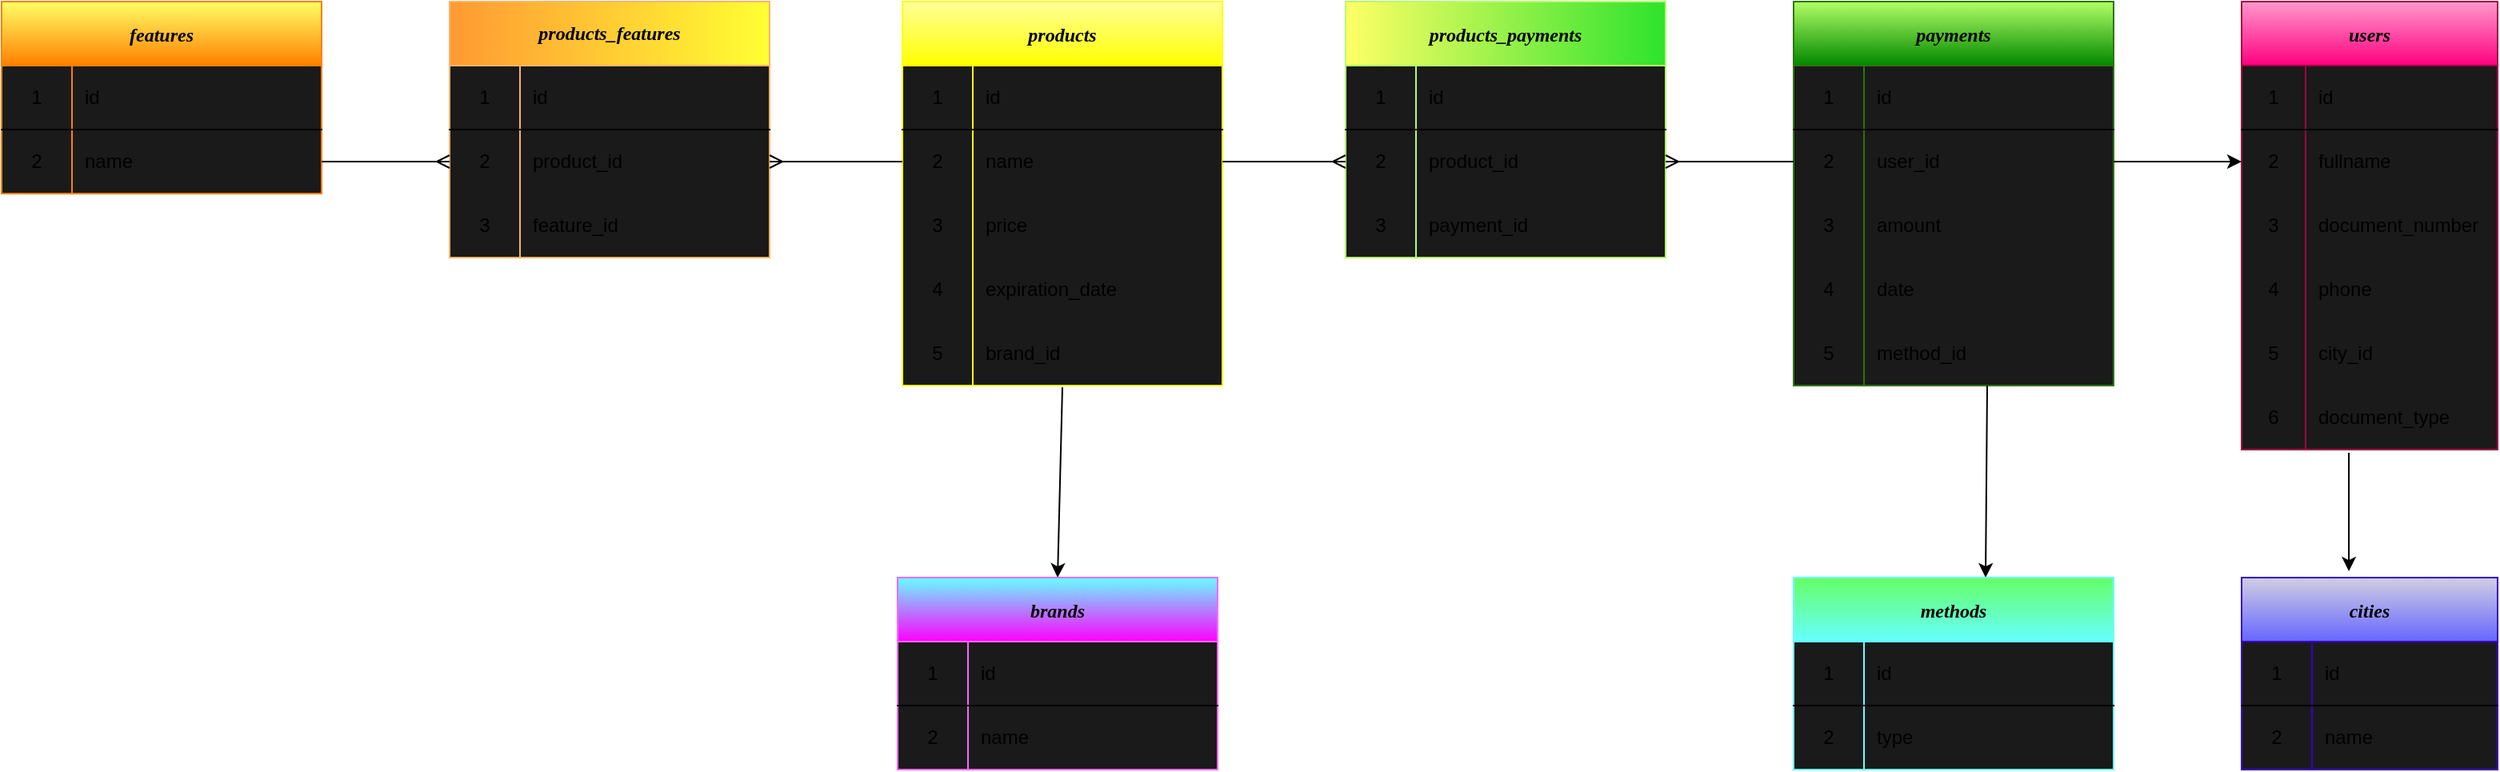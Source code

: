 <mxfile>
    <diagram id="-5hhiTOJYaTxIGmJzifk" name="modelo entidad-relación">
        <mxGraphModel dx="1391" dy="488" grid="1" gridSize="10" guides="1" tooltips="1" connect="1" arrows="1" fold="1" page="1" pageScale="1" pageWidth="827" pageHeight="1169" math="0" shadow="0">
            <root>
                <mxCell id="0"/>
                <mxCell id="1" parent="0"/>
                <mxCell id="15" value="products" style="shape=table;startSize=40;container=1;collapsible=0;childLayout=tableLayout;fixedRows=1;rowLines=0;fontStyle=3;align=center;pointerEvents=1;fillColor=#FFFF99;fontColor=#000000;strokeColor=#FFFF00;gradientColor=#FFFF00;swimlaneFillColor=#1A1A1A;fontFamily=Georgia;" parent="1" vertex="1">
                    <mxGeometry x="-77" y="120" width="200" height="240" as="geometry"/>
                </mxCell>
                <mxCell id="16" value="" style="shape=partialRectangle;html=1;whiteSpace=wrap;collapsible=0;dropTarget=0;pointerEvents=1;fillColor=none;top=0;left=0;bottom=1;right=0;points=[[0,0.5],[1,0.5]];portConstraint=eastwest;" parent="15" vertex="1">
                    <mxGeometry y="40" width="200" height="40" as="geometry"/>
                </mxCell>
                <mxCell id="17" value="1" style="shape=partialRectangle;html=1;whiteSpace=wrap;connectable=0;fillColor=none;top=0;left=0;bottom=0;right=0;overflow=hidden;pointerEvents=1;" parent="16" vertex="1">
                    <mxGeometry width="44" height="40" as="geometry">
                        <mxRectangle width="44" height="40" as="alternateBounds"/>
                    </mxGeometry>
                </mxCell>
                <mxCell id="18" value="id" style="shape=partialRectangle;html=1;whiteSpace=wrap;connectable=0;fillColor=none;top=0;left=0;bottom=0;right=0;align=left;spacingLeft=6;overflow=hidden;pointerEvents=1;" parent="16" vertex="1">
                    <mxGeometry x="44" width="156" height="40" as="geometry">
                        <mxRectangle width="156" height="40" as="alternateBounds"/>
                    </mxGeometry>
                </mxCell>
                <mxCell id="19" value="" style="shape=partialRectangle;html=1;whiteSpace=wrap;collapsible=0;dropTarget=0;pointerEvents=1;fillColor=none;top=0;left=0;bottom=0;right=0;points=[[0,0.5],[1,0.5]];portConstraint=eastwest;" parent="15" vertex="1">
                    <mxGeometry y="80" width="200" height="40" as="geometry"/>
                </mxCell>
                <mxCell id="20" value="2" style="shape=partialRectangle;html=1;whiteSpace=wrap;connectable=0;fillColor=none;top=0;left=0;bottom=0;right=0;overflow=hidden;pointerEvents=1;" parent="19" vertex="1">
                    <mxGeometry width="44" height="40" as="geometry">
                        <mxRectangle width="44" height="40" as="alternateBounds"/>
                    </mxGeometry>
                </mxCell>
                <mxCell id="21" value="name" style="shape=partialRectangle;html=1;whiteSpace=wrap;connectable=0;fillColor=none;top=0;left=0;bottom=0;right=0;align=left;spacingLeft=6;overflow=hidden;pointerEvents=1;" parent="19" vertex="1">
                    <mxGeometry x="44" width="156" height="40" as="geometry">
                        <mxRectangle width="156" height="40" as="alternateBounds"/>
                    </mxGeometry>
                </mxCell>
                <mxCell id="22" value="" style="shape=partialRectangle;html=1;whiteSpace=wrap;collapsible=0;dropTarget=0;pointerEvents=1;fillColor=none;top=0;left=0;bottom=0;right=0;points=[[0,0.5],[1,0.5]];portConstraint=eastwest;" parent="15" vertex="1">
                    <mxGeometry y="120" width="200" height="40" as="geometry"/>
                </mxCell>
                <mxCell id="23" value="3" style="shape=partialRectangle;html=1;whiteSpace=wrap;connectable=0;fillColor=none;top=0;left=0;bottom=0;right=0;overflow=hidden;pointerEvents=1;" parent="22" vertex="1">
                    <mxGeometry width="44" height="40" as="geometry">
                        <mxRectangle width="44" height="40" as="alternateBounds"/>
                    </mxGeometry>
                </mxCell>
                <mxCell id="24" value="price" style="shape=partialRectangle;html=1;whiteSpace=wrap;connectable=0;fillColor=none;top=0;left=0;bottom=0;right=0;align=left;spacingLeft=6;overflow=hidden;pointerEvents=1;" parent="22" vertex="1">
                    <mxGeometry x="44" width="156" height="40" as="geometry">
                        <mxRectangle width="156" height="40" as="alternateBounds"/>
                    </mxGeometry>
                </mxCell>
                <mxCell id="92" value="" style="shape=partialRectangle;html=1;whiteSpace=wrap;collapsible=0;dropTarget=0;pointerEvents=1;fillColor=none;top=0;left=0;bottom=0;right=0;points=[[0,0.5],[1,0.5]];portConstraint=eastwest;" parent="15" vertex="1">
                    <mxGeometry y="160" width="200" height="40" as="geometry"/>
                </mxCell>
                <mxCell id="93" value="4" style="shape=partialRectangle;html=1;whiteSpace=wrap;connectable=0;fillColor=none;top=0;left=0;bottom=0;right=0;overflow=hidden;pointerEvents=1;" parent="92" vertex="1">
                    <mxGeometry width="44" height="40" as="geometry">
                        <mxRectangle width="44" height="40" as="alternateBounds"/>
                    </mxGeometry>
                </mxCell>
                <mxCell id="94" value="expiration_date" style="shape=partialRectangle;html=1;whiteSpace=wrap;connectable=0;fillColor=none;top=0;left=0;bottom=0;right=0;align=left;spacingLeft=6;overflow=hidden;pointerEvents=1;" parent="92" vertex="1">
                    <mxGeometry x="44" width="156" height="40" as="geometry">
                        <mxRectangle width="156" height="40" as="alternateBounds"/>
                    </mxGeometry>
                </mxCell>
                <mxCell id="200" value="" style="shape=partialRectangle;html=1;whiteSpace=wrap;collapsible=0;dropTarget=0;pointerEvents=1;fillColor=none;top=0;left=0;bottom=0;right=0;points=[[0,0.5],[1,0.5]];portConstraint=eastwest;" parent="15" vertex="1">
                    <mxGeometry y="200" width="200" height="40" as="geometry"/>
                </mxCell>
                <mxCell id="201" value="5" style="shape=partialRectangle;html=1;whiteSpace=wrap;connectable=0;fillColor=none;top=0;left=0;bottom=0;right=0;overflow=hidden;pointerEvents=1;" parent="200" vertex="1">
                    <mxGeometry width="44" height="40" as="geometry">
                        <mxRectangle width="44" height="40" as="alternateBounds"/>
                    </mxGeometry>
                </mxCell>
                <mxCell id="202" value="brand_id" style="shape=partialRectangle;html=1;whiteSpace=wrap;connectable=0;fillColor=none;top=0;left=0;bottom=0;right=0;align=left;spacingLeft=6;overflow=hidden;pointerEvents=1;" parent="200" vertex="1">
                    <mxGeometry x="44" width="156" height="40" as="geometry">
                        <mxRectangle width="156" height="40" as="alternateBounds"/>
                    </mxGeometry>
                </mxCell>
                <mxCell id="35" value="products_payments" style="shape=table;startSize=40;container=1;collapsible=0;childLayout=tableLayout;fixedRows=1;rowLines=0;fontStyle=3;align=center;pointerEvents=1;fillColor=#2DE32D;fontColor=#000000;strokeColor=#B3FF66;gradientColor=#FFFF66;swimlaneFillColor=#1A1A1A;gradientDirection=west;fontFamily=Georgia;" parent="1" vertex="1">
                    <mxGeometry x="200" y="120" width="200" height="160" as="geometry"/>
                </mxCell>
                <mxCell id="36" value="" style="shape=partialRectangle;html=1;whiteSpace=wrap;collapsible=0;dropTarget=0;pointerEvents=1;fillColor=none;top=0;left=0;bottom=1;right=0;points=[[0,0.5],[1,0.5]];portConstraint=eastwest;" parent="35" vertex="1">
                    <mxGeometry y="40" width="200" height="40" as="geometry"/>
                </mxCell>
                <mxCell id="37" value="1" style="shape=partialRectangle;html=1;whiteSpace=wrap;connectable=0;fillColor=none;top=0;left=0;bottom=0;right=0;overflow=hidden;pointerEvents=1;" parent="36" vertex="1">
                    <mxGeometry width="44" height="40" as="geometry">
                        <mxRectangle width="44" height="40" as="alternateBounds"/>
                    </mxGeometry>
                </mxCell>
                <mxCell id="38" value="id" style="shape=partialRectangle;html=1;whiteSpace=wrap;connectable=0;fillColor=none;top=0;left=0;bottom=0;right=0;align=left;spacingLeft=6;overflow=hidden;pointerEvents=1;" parent="36" vertex="1">
                    <mxGeometry x="44" width="156" height="40" as="geometry">
                        <mxRectangle width="156" height="40" as="alternateBounds"/>
                    </mxGeometry>
                </mxCell>
                <mxCell id="39" value="" style="shape=partialRectangle;html=1;whiteSpace=wrap;collapsible=0;dropTarget=0;pointerEvents=1;fillColor=none;top=0;left=0;bottom=0;right=0;points=[[0,0.5],[1,0.5]];portConstraint=eastwest;" parent="35" vertex="1">
                    <mxGeometry y="80" width="200" height="40" as="geometry"/>
                </mxCell>
                <mxCell id="40" value="2" style="shape=partialRectangle;html=1;whiteSpace=wrap;connectable=0;fillColor=none;top=0;left=0;bottom=0;right=0;overflow=hidden;pointerEvents=1;" parent="39" vertex="1">
                    <mxGeometry width="44" height="40" as="geometry">
                        <mxRectangle width="44" height="40" as="alternateBounds"/>
                    </mxGeometry>
                </mxCell>
                <mxCell id="41" value="product_id" style="shape=partialRectangle;html=1;whiteSpace=wrap;connectable=0;fillColor=none;top=0;left=0;bottom=0;right=0;align=left;spacingLeft=6;overflow=hidden;pointerEvents=1;" parent="39" vertex="1">
                    <mxGeometry x="44" width="156" height="40" as="geometry">
                        <mxRectangle width="156" height="40" as="alternateBounds"/>
                    </mxGeometry>
                </mxCell>
                <mxCell id="42" value="" style="shape=partialRectangle;html=1;whiteSpace=wrap;collapsible=0;dropTarget=0;pointerEvents=1;fillColor=none;top=0;left=0;bottom=0;right=0;points=[[0,0.5],[1,0.5]];portConstraint=eastwest;" parent="35" vertex="1">
                    <mxGeometry y="120" width="200" height="40" as="geometry"/>
                </mxCell>
                <mxCell id="43" value="3" style="shape=partialRectangle;html=1;whiteSpace=wrap;connectable=0;fillColor=none;top=0;left=0;bottom=0;right=0;overflow=hidden;pointerEvents=1;" parent="42" vertex="1">
                    <mxGeometry width="44" height="40" as="geometry">
                        <mxRectangle width="44" height="40" as="alternateBounds"/>
                    </mxGeometry>
                </mxCell>
                <mxCell id="44" value="payment_id" style="shape=partialRectangle;html=1;whiteSpace=wrap;connectable=0;fillColor=none;top=0;left=0;bottom=0;right=0;align=left;spacingLeft=6;overflow=hidden;pointerEvents=1;" parent="42" vertex="1">
                    <mxGeometry x="44" width="156" height="40" as="geometry">
                        <mxRectangle width="156" height="40" as="alternateBounds"/>
                    </mxGeometry>
                </mxCell>
                <mxCell id="45" value="payments" style="shape=table;startSize=40;container=1;collapsible=0;childLayout=tableLayout;fixedRows=1;rowLines=0;fontStyle=3;align=center;pointerEvents=1;fillColor=#B3FF66;fontColor=#000000;strokeColor=#2D7600;gradientColor=#008700;swimlaneFillColor=#1A1A1A;fontFamily=Georgia;" parent="1" vertex="1">
                    <mxGeometry x="480" y="120" width="200" height="240" as="geometry"/>
                </mxCell>
                <mxCell id="46" value="" style="shape=partialRectangle;html=1;whiteSpace=wrap;collapsible=0;dropTarget=0;pointerEvents=1;fillColor=none;top=0;left=0;bottom=1;right=0;points=[[0,0.5],[1,0.5]];portConstraint=eastwest;" parent="45" vertex="1">
                    <mxGeometry y="40" width="200" height="40" as="geometry"/>
                </mxCell>
                <mxCell id="47" value="1" style="shape=partialRectangle;html=1;whiteSpace=wrap;connectable=0;fillColor=none;top=0;left=0;bottom=0;right=0;overflow=hidden;pointerEvents=1;" parent="46" vertex="1">
                    <mxGeometry width="44" height="40" as="geometry">
                        <mxRectangle width="44" height="40" as="alternateBounds"/>
                    </mxGeometry>
                </mxCell>
                <mxCell id="48" value="id" style="shape=partialRectangle;html=1;whiteSpace=wrap;connectable=0;fillColor=none;top=0;left=0;bottom=0;right=0;align=left;spacingLeft=6;overflow=hidden;pointerEvents=1;" parent="46" vertex="1">
                    <mxGeometry x="44" width="156" height="40" as="geometry">
                        <mxRectangle width="156" height="40" as="alternateBounds"/>
                    </mxGeometry>
                </mxCell>
                <mxCell id="49" value="" style="shape=partialRectangle;html=1;whiteSpace=wrap;collapsible=0;dropTarget=0;pointerEvents=1;fillColor=none;top=0;left=0;bottom=0;right=0;points=[[0,0.5],[1,0.5]];portConstraint=eastwest;" parent="45" vertex="1">
                    <mxGeometry y="80" width="200" height="40" as="geometry"/>
                </mxCell>
                <mxCell id="50" value="2" style="shape=partialRectangle;html=1;whiteSpace=wrap;connectable=0;fillColor=none;top=0;left=0;bottom=0;right=0;overflow=hidden;pointerEvents=1;" parent="49" vertex="1">
                    <mxGeometry width="44" height="40" as="geometry">
                        <mxRectangle width="44" height="40" as="alternateBounds"/>
                    </mxGeometry>
                </mxCell>
                <mxCell id="51" value="user_id" style="shape=partialRectangle;html=1;whiteSpace=wrap;connectable=0;fillColor=none;top=0;left=0;bottom=0;right=0;align=left;spacingLeft=6;overflow=hidden;pointerEvents=1;" parent="49" vertex="1">
                    <mxGeometry x="44" width="156" height="40" as="geometry">
                        <mxRectangle width="156" height="40" as="alternateBounds"/>
                    </mxGeometry>
                </mxCell>
                <mxCell id="52" value="" style="shape=partialRectangle;html=1;whiteSpace=wrap;collapsible=0;dropTarget=0;pointerEvents=1;fillColor=none;top=0;left=0;bottom=0;right=0;points=[[0,0.5],[1,0.5]];portConstraint=eastwest;" parent="45" vertex="1">
                    <mxGeometry y="120" width="200" height="40" as="geometry"/>
                </mxCell>
                <mxCell id="53" value="3" style="shape=partialRectangle;html=1;whiteSpace=wrap;connectable=0;fillColor=none;top=0;left=0;bottom=0;right=0;overflow=hidden;pointerEvents=1;" parent="52" vertex="1">
                    <mxGeometry width="44" height="40" as="geometry">
                        <mxRectangle width="44" height="40" as="alternateBounds"/>
                    </mxGeometry>
                </mxCell>
                <mxCell id="54" value="amount" style="shape=partialRectangle;html=1;whiteSpace=wrap;connectable=0;fillColor=none;top=0;left=0;bottom=0;right=0;align=left;spacingLeft=6;overflow=hidden;pointerEvents=1;" parent="52" vertex="1">
                    <mxGeometry x="44" width="156" height="40" as="geometry">
                        <mxRectangle width="156" height="40" as="alternateBounds"/>
                    </mxGeometry>
                </mxCell>
                <mxCell id="166" value="" style="shape=partialRectangle;html=1;whiteSpace=wrap;collapsible=0;dropTarget=0;pointerEvents=1;fillColor=none;top=0;left=0;bottom=0;right=0;points=[[0,0.5],[1,0.5]];portConstraint=eastwest;" parent="45" vertex="1">
                    <mxGeometry y="160" width="200" height="40" as="geometry"/>
                </mxCell>
                <mxCell id="167" value="4" style="shape=partialRectangle;html=1;whiteSpace=wrap;connectable=0;fillColor=none;top=0;left=0;bottom=0;right=0;overflow=hidden;pointerEvents=1;" parent="166" vertex="1">
                    <mxGeometry width="44" height="40" as="geometry">
                        <mxRectangle width="44" height="40" as="alternateBounds"/>
                    </mxGeometry>
                </mxCell>
                <mxCell id="168" value="date" style="shape=partialRectangle;html=1;whiteSpace=wrap;connectable=0;fillColor=none;top=0;left=0;bottom=0;right=0;align=left;spacingLeft=6;overflow=hidden;pointerEvents=1;" parent="166" vertex="1">
                    <mxGeometry x="44" width="156" height="40" as="geometry">
                        <mxRectangle width="156" height="40" as="alternateBounds"/>
                    </mxGeometry>
                </mxCell>
                <mxCell id="169" value="" style="shape=partialRectangle;html=1;whiteSpace=wrap;collapsible=0;dropTarget=0;pointerEvents=1;fillColor=none;top=0;left=0;bottom=0;right=0;points=[[0,0.5],[1,0.5]];portConstraint=eastwest;" parent="45" vertex="1">
                    <mxGeometry y="200" width="200" height="40" as="geometry"/>
                </mxCell>
                <mxCell id="170" value="5" style="shape=partialRectangle;html=1;whiteSpace=wrap;connectable=0;fillColor=none;top=0;left=0;bottom=0;right=0;overflow=hidden;pointerEvents=1;" parent="169" vertex="1">
                    <mxGeometry width="44" height="40" as="geometry">
                        <mxRectangle width="44" height="40" as="alternateBounds"/>
                    </mxGeometry>
                </mxCell>
                <mxCell id="171" value="method_id" style="shape=partialRectangle;html=1;whiteSpace=wrap;connectable=0;fillColor=none;top=0;left=0;bottom=0;right=0;align=left;spacingLeft=6;overflow=hidden;pointerEvents=1;" parent="169" vertex="1">
                    <mxGeometry x="44" width="156" height="40" as="geometry">
                        <mxRectangle width="156" height="40" as="alternateBounds"/>
                    </mxGeometry>
                </mxCell>
                <mxCell id="98" value="users" style="shape=table;startSize=40;container=1;collapsible=0;childLayout=tableLayout;fixedRows=1;rowLines=0;fontStyle=3;align=center;pointerEvents=1;fillColor=#FF99CC;fontColor=#000000;strokeColor=#A50040;swimlaneFillColor=#1A1A1A;gradientColor=#FF0080;fontFamily=Georgia;" parent="1" vertex="1">
                    <mxGeometry x="760" y="120" width="160" height="280" as="geometry"/>
                </mxCell>
                <mxCell id="99" value="" style="shape=partialRectangle;html=1;whiteSpace=wrap;collapsible=0;dropTarget=0;pointerEvents=1;fillColor=none;top=0;left=0;bottom=1;right=0;points=[[0,0.5],[1,0.5]];portConstraint=eastwest;" parent="98" vertex="1">
                    <mxGeometry y="40" width="160" height="40" as="geometry"/>
                </mxCell>
                <mxCell id="100" value="1" style="shape=partialRectangle;html=1;whiteSpace=wrap;connectable=0;fillColor=none;top=0;left=0;bottom=0;right=0;overflow=hidden;pointerEvents=1;" parent="99" vertex="1">
                    <mxGeometry width="40" height="40" as="geometry">
                        <mxRectangle width="40" height="40" as="alternateBounds"/>
                    </mxGeometry>
                </mxCell>
                <mxCell id="101" value="id" style="shape=partialRectangle;html=1;whiteSpace=wrap;connectable=0;fillColor=none;top=0;left=0;bottom=0;right=0;align=left;spacingLeft=6;overflow=hidden;pointerEvents=1;" parent="99" vertex="1">
                    <mxGeometry x="40" width="120" height="40" as="geometry">
                        <mxRectangle width="120" height="40" as="alternateBounds"/>
                    </mxGeometry>
                </mxCell>
                <mxCell id="102" value="" style="shape=partialRectangle;html=1;whiteSpace=wrap;collapsible=0;dropTarget=0;pointerEvents=1;fillColor=none;top=0;left=0;bottom=0;right=0;points=[[0,0.5],[1,0.5]];portConstraint=eastwest;" parent="98" vertex="1">
                    <mxGeometry y="80" width="160" height="40" as="geometry"/>
                </mxCell>
                <mxCell id="103" value="2" style="shape=partialRectangle;html=1;whiteSpace=wrap;connectable=0;fillColor=none;top=0;left=0;bottom=0;right=0;overflow=hidden;pointerEvents=1;" parent="102" vertex="1">
                    <mxGeometry width="40" height="40" as="geometry">
                        <mxRectangle width="40" height="40" as="alternateBounds"/>
                    </mxGeometry>
                </mxCell>
                <mxCell id="104" value="fullname&amp;nbsp;" style="shape=partialRectangle;html=1;whiteSpace=wrap;connectable=0;fillColor=none;top=0;left=0;bottom=0;right=0;align=left;spacingLeft=6;overflow=hidden;pointerEvents=1;" parent="102" vertex="1">
                    <mxGeometry x="40" width="120" height="40" as="geometry">
                        <mxRectangle width="120" height="40" as="alternateBounds"/>
                    </mxGeometry>
                </mxCell>
                <mxCell id="105" value="" style="shape=partialRectangle;html=1;whiteSpace=wrap;collapsible=0;dropTarget=0;pointerEvents=1;fillColor=none;top=0;left=0;bottom=0;right=0;points=[[0,0.5],[1,0.5]];portConstraint=eastwest;" parent="98" vertex="1">
                    <mxGeometry y="120" width="160" height="40" as="geometry"/>
                </mxCell>
                <mxCell id="106" value="3" style="shape=partialRectangle;html=1;whiteSpace=wrap;connectable=0;fillColor=none;top=0;left=0;bottom=0;right=0;overflow=hidden;pointerEvents=1;" parent="105" vertex="1">
                    <mxGeometry width="40" height="40" as="geometry">
                        <mxRectangle width="40" height="40" as="alternateBounds"/>
                    </mxGeometry>
                </mxCell>
                <mxCell id="107" value="document_number" style="shape=partialRectangle;html=1;whiteSpace=wrap;connectable=0;fillColor=none;top=0;left=0;bottom=0;right=0;align=left;spacingLeft=6;overflow=hidden;pointerEvents=1;" parent="105" vertex="1">
                    <mxGeometry x="40" width="120" height="40" as="geometry">
                        <mxRectangle width="120" height="40" as="alternateBounds"/>
                    </mxGeometry>
                </mxCell>
                <mxCell id="176" value="" style="shape=partialRectangle;html=1;whiteSpace=wrap;collapsible=0;dropTarget=0;pointerEvents=1;fillColor=none;top=0;left=0;bottom=0;right=0;points=[[0,0.5],[1,0.5]];portConstraint=eastwest;" parent="98" vertex="1">
                    <mxGeometry y="160" width="160" height="40" as="geometry"/>
                </mxCell>
                <mxCell id="177" value="4" style="shape=partialRectangle;html=1;whiteSpace=wrap;connectable=0;fillColor=none;top=0;left=0;bottom=0;right=0;overflow=hidden;pointerEvents=1;" parent="176" vertex="1">
                    <mxGeometry width="40" height="40" as="geometry">
                        <mxRectangle width="40" height="40" as="alternateBounds"/>
                    </mxGeometry>
                </mxCell>
                <mxCell id="178" value="phone" style="shape=partialRectangle;html=1;whiteSpace=wrap;connectable=0;fillColor=none;top=0;left=0;bottom=0;right=0;align=left;spacingLeft=6;overflow=hidden;pointerEvents=1;" parent="176" vertex="1">
                    <mxGeometry x="40" width="120" height="40" as="geometry">
                        <mxRectangle width="120" height="40" as="alternateBounds"/>
                    </mxGeometry>
                </mxCell>
                <mxCell id="179" value="" style="shape=partialRectangle;html=1;whiteSpace=wrap;collapsible=0;dropTarget=0;pointerEvents=1;fillColor=none;top=0;left=0;bottom=0;right=0;points=[[0,0.5],[1,0.5]];portConstraint=eastwest;" parent="98" vertex="1">
                    <mxGeometry y="200" width="160" height="40" as="geometry"/>
                </mxCell>
                <mxCell id="180" value="5" style="shape=partialRectangle;html=1;whiteSpace=wrap;connectable=0;fillColor=none;top=0;left=0;bottom=0;right=0;overflow=hidden;pointerEvents=1;" parent="179" vertex="1">
                    <mxGeometry width="40" height="40" as="geometry">
                        <mxRectangle width="40" height="40" as="alternateBounds"/>
                    </mxGeometry>
                </mxCell>
                <mxCell id="181" value="city_id" style="shape=partialRectangle;html=1;whiteSpace=wrap;connectable=0;fillColor=none;top=0;left=0;bottom=0;right=0;align=left;spacingLeft=6;overflow=hidden;pointerEvents=1;" parent="179" vertex="1">
                    <mxGeometry x="40" width="120" height="40" as="geometry">
                        <mxRectangle width="120" height="40" as="alternateBounds"/>
                    </mxGeometry>
                </mxCell>
                <mxCell id="OTByruMf7zxy5OIQpuHv-202" style="shape=partialRectangle;html=1;whiteSpace=wrap;collapsible=0;dropTarget=0;pointerEvents=1;fillColor=none;top=0;left=0;bottom=0;right=0;points=[[0,0.5],[1,0.5]];portConstraint=eastwest;" parent="98" vertex="1">
                    <mxGeometry y="240" width="160" height="40" as="geometry"/>
                </mxCell>
                <mxCell id="OTByruMf7zxy5OIQpuHv-203" value="6" style="shape=partialRectangle;html=1;whiteSpace=wrap;connectable=0;fillColor=none;top=0;left=0;bottom=0;right=0;overflow=hidden;pointerEvents=1;" parent="OTByruMf7zxy5OIQpuHv-202" vertex="1">
                    <mxGeometry width="40" height="40" as="geometry">
                        <mxRectangle width="40" height="40" as="alternateBounds"/>
                    </mxGeometry>
                </mxCell>
                <mxCell id="OTByruMf7zxy5OIQpuHv-204" value="document_type" style="shape=partialRectangle;html=1;whiteSpace=wrap;connectable=0;fillColor=none;top=0;left=0;bottom=0;right=0;align=left;spacingLeft=6;overflow=hidden;pointerEvents=1;" parent="OTByruMf7zxy5OIQpuHv-202" vertex="1">
                    <mxGeometry x="40" width="120" height="40" as="geometry">
                        <mxRectangle width="120" height="40" as="alternateBounds"/>
                    </mxGeometry>
                </mxCell>
                <mxCell id="108" value="features" style="shape=table;startSize=40;container=1;collapsible=0;childLayout=tableLayout;fixedRows=1;rowLines=0;fontStyle=3;align=center;pointerEvents=1;fillColor=#FFFF66;fontColor=#000000;strokeColor=#FF8000;gradientColor=#FF8000;swimlaneFillColor=#1A1A1A;fontFamily=Georgia;" parent="1" vertex="1">
                    <mxGeometry x="-640" y="120" width="200" height="120" as="geometry"/>
                </mxCell>
                <mxCell id="109" value="" style="shape=partialRectangle;html=1;whiteSpace=wrap;collapsible=0;dropTarget=0;pointerEvents=1;fillColor=none;top=0;left=0;bottom=1;right=0;points=[[0,0.5],[1,0.5]];portConstraint=eastwest;" parent="108" vertex="1">
                    <mxGeometry y="40" width="200" height="40" as="geometry"/>
                </mxCell>
                <mxCell id="110" value="1" style="shape=partialRectangle;html=1;whiteSpace=wrap;connectable=0;fillColor=none;top=0;left=0;bottom=0;right=0;overflow=hidden;pointerEvents=1;" parent="109" vertex="1">
                    <mxGeometry width="44" height="40" as="geometry">
                        <mxRectangle width="44" height="40" as="alternateBounds"/>
                    </mxGeometry>
                </mxCell>
                <mxCell id="111" value="id" style="shape=partialRectangle;html=1;whiteSpace=wrap;connectable=0;fillColor=none;top=0;left=0;bottom=0;right=0;align=left;spacingLeft=6;overflow=hidden;pointerEvents=1;" parent="109" vertex="1">
                    <mxGeometry x="44" width="156" height="40" as="geometry">
                        <mxRectangle width="156" height="40" as="alternateBounds"/>
                    </mxGeometry>
                </mxCell>
                <mxCell id="112" value="" style="shape=partialRectangle;html=1;whiteSpace=wrap;collapsible=0;dropTarget=0;pointerEvents=1;fillColor=none;top=0;left=0;bottom=0;right=0;points=[[0,0.5],[1,0.5]];portConstraint=eastwest;" parent="108" vertex="1">
                    <mxGeometry y="80" width="200" height="40" as="geometry"/>
                </mxCell>
                <mxCell id="113" value="2" style="shape=partialRectangle;html=1;whiteSpace=wrap;connectable=0;fillColor=none;top=0;left=0;bottom=0;right=0;overflow=hidden;pointerEvents=1;" parent="112" vertex="1">
                    <mxGeometry width="44" height="40" as="geometry">
                        <mxRectangle width="44" height="40" as="alternateBounds"/>
                    </mxGeometry>
                </mxCell>
                <mxCell id="114" value="name" style="shape=partialRectangle;html=1;whiteSpace=wrap;connectable=0;fillColor=none;top=0;left=0;bottom=0;right=0;align=left;spacingLeft=6;overflow=hidden;pointerEvents=1;" parent="112" vertex="1">
                    <mxGeometry x="44" width="156" height="40" as="geometry">
                        <mxRectangle width="156" height="40" as="alternateBounds"/>
                    </mxGeometry>
                </mxCell>
                <mxCell id="124" value="products_features" style="shape=table;startSize=40;container=1;collapsible=0;childLayout=tableLayout;fixedRows=1;rowLines=0;fontStyle=3;align=center;pointerEvents=1;fillColor=#FF9933;fontColor=#000000;strokeColor=#FFB366;gradientColor=#FFFF33;swimlaneFillColor=#1A1A1A;gradientDirection=east;fontFamily=Georgia;labelBackgroundColor=none;labelBorderColor=none;whiteSpace=wrap;" parent="1" vertex="1">
                    <mxGeometry x="-360" y="120" width="200" height="160" as="geometry"/>
                </mxCell>
                <mxCell id="125" value="" style="shape=partialRectangle;html=1;whiteSpace=wrap;collapsible=0;dropTarget=0;pointerEvents=1;fillColor=none;top=0;left=0;bottom=1;right=0;points=[[0,0.5],[1,0.5]];portConstraint=eastwest;" parent="124" vertex="1">
                    <mxGeometry y="40" width="200" height="40" as="geometry"/>
                </mxCell>
                <mxCell id="126" value="1" style="shape=partialRectangle;html=1;whiteSpace=wrap;connectable=0;fillColor=none;top=0;left=0;bottom=0;right=0;overflow=hidden;pointerEvents=1;" parent="125" vertex="1">
                    <mxGeometry width="44" height="40" as="geometry">
                        <mxRectangle width="44" height="40" as="alternateBounds"/>
                    </mxGeometry>
                </mxCell>
                <mxCell id="127" value="id" style="shape=partialRectangle;html=1;whiteSpace=wrap;connectable=0;fillColor=none;top=0;left=0;bottom=0;right=0;align=left;spacingLeft=6;overflow=hidden;pointerEvents=1;" parent="125" vertex="1">
                    <mxGeometry x="44" width="156" height="40" as="geometry">
                        <mxRectangle width="156" height="40" as="alternateBounds"/>
                    </mxGeometry>
                </mxCell>
                <mxCell id="128" value="" style="shape=partialRectangle;html=1;whiteSpace=wrap;collapsible=0;dropTarget=0;pointerEvents=1;fillColor=none;top=0;left=0;bottom=0;right=0;points=[[0,0.5],[1,0.5]];portConstraint=eastwest;" parent="124" vertex="1">
                    <mxGeometry y="80" width="200" height="40" as="geometry"/>
                </mxCell>
                <mxCell id="129" value="2" style="shape=partialRectangle;html=1;whiteSpace=wrap;connectable=0;fillColor=none;top=0;left=0;bottom=0;right=0;overflow=hidden;pointerEvents=1;" parent="128" vertex="1">
                    <mxGeometry width="44" height="40" as="geometry">
                        <mxRectangle width="44" height="40" as="alternateBounds"/>
                    </mxGeometry>
                </mxCell>
                <mxCell id="130" value="product_id" style="shape=partialRectangle;html=1;whiteSpace=wrap;connectable=0;fillColor=none;top=0;left=0;bottom=0;right=0;align=left;spacingLeft=6;overflow=hidden;pointerEvents=1;" parent="128" vertex="1">
                    <mxGeometry x="44" width="156" height="40" as="geometry">
                        <mxRectangle width="156" height="40" as="alternateBounds"/>
                    </mxGeometry>
                </mxCell>
                <mxCell id="131" value="" style="shape=partialRectangle;html=1;whiteSpace=wrap;collapsible=0;dropTarget=0;pointerEvents=1;fillColor=none;top=0;left=0;bottom=0;right=0;points=[[0,0.5],[1,0.5]];portConstraint=eastwest;" parent="124" vertex="1">
                    <mxGeometry y="120" width="200" height="40" as="geometry"/>
                </mxCell>
                <mxCell id="132" value="3" style="shape=partialRectangle;html=1;whiteSpace=wrap;connectable=0;fillColor=none;top=0;left=0;bottom=0;right=0;overflow=hidden;pointerEvents=1;" parent="131" vertex="1">
                    <mxGeometry width="44" height="40" as="geometry">
                        <mxRectangle width="44" height="40" as="alternateBounds"/>
                    </mxGeometry>
                </mxCell>
                <mxCell id="133" value="feature_id" style="shape=partialRectangle;html=1;whiteSpace=wrap;connectable=0;fillColor=none;top=0;left=0;bottom=0;right=0;align=left;spacingLeft=6;overflow=hidden;pointerEvents=1;" parent="131" vertex="1">
                    <mxGeometry x="44" width="156" height="40" as="geometry">
                        <mxRectangle width="156" height="40" as="alternateBounds"/>
                    </mxGeometry>
                </mxCell>
                <mxCell id="159" style="edgeStyle=none;html=1;exitX=1;exitY=0.5;exitDx=0;exitDy=0;entryX=0;entryY=0.5;entryDx=0;entryDy=0;endArrow=ERmany;endFill=0;" parent="1" target="131" edge="1">
                    <mxGeometry relative="1" as="geometry"/>
                </mxCell>
                <mxCell id="dQQ00V306qFxrc1iIwjg-205" style="edgeStyle=none;html=1;exitX=1;exitY=0.5;exitDx=0;exitDy=0;entryX=0;entryY=0.5;entryDx=0;entryDy=0;endArrow=ERmany;endFill=0;" parent="1" source="112" target="128" edge="1">
                    <mxGeometry relative="1" as="geometry"/>
                </mxCell>
                <mxCell id="dQQ00V306qFxrc1iIwjg-206" style="edgeStyle=none;html=1;exitX=0;exitY=0.5;exitDx=0;exitDy=0;entryX=1;entryY=0.5;entryDx=0;entryDy=0;endArrow=ERmany;endFill=0;" parent="1" source="19" target="128" edge="1">
                    <mxGeometry relative="1" as="geometry"/>
                </mxCell>
                <mxCell id="dQQ00V306qFxrc1iIwjg-207" style="edgeStyle=none;html=1;exitX=1;exitY=0.5;exitDx=0;exitDy=0;entryX=0;entryY=0.5;entryDx=0;entryDy=0;endArrow=ERmany;endFill=0;" parent="1" source="19" target="39" edge="1">
                    <mxGeometry relative="1" as="geometry"/>
                </mxCell>
                <mxCell id="dQQ00V306qFxrc1iIwjg-208" style="edgeStyle=none;html=1;exitX=0;exitY=0.5;exitDx=0;exitDy=0;entryX=1;entryY=0.5;entryDx=0;entryDy=0;endArrow=ERmany;endFill=0;" parent="1" source="49" target="39" edge="1">
                    <mxGeometry relative="1" as="geometry"/>
                </mxCell>
                <mxCell id="dQQ00V306qFxrc1iIwjg-209" style="edgeStyle=none;html=1;exitX=1;exitY=0.5;exitDx=0;exitDy=0;entryX=0;entryY=0.5;entryDx=0;entryDy=0;endArrow=classic;endFill=1;" parent="1" source="49" target="102" edge="1">
                    <mxGeometry relative="1" as="geometry"/>
                </mxCell>
                <mxCell id="qWwK-pj6ZTXl-6McOaey-212" style="edgeStyle=none;html=1;exitX=0.5;exitY=0;exitDx=0;exitDy=0;entryX=0.605;entryY=1;entryDx=0;entryDy=0;entryPerimeter=0;fontFamily=Georgia;fontColor=#FFFFFF;startArrow=classic;startFill=1;endArrow=none;endFill=0;" parent="1" target="169" edge="1">
                    <mxGeometry relative="1" as="geometry">
                        <mxPoint x="600" y="480" as="sourcePoint"/>
                    </mxGeometry>
                </mxCell>
                <mxCell id="qWwK-pj6ZTXl-6McOaey-223" value="methods" style="shape=table;startSize=40;container=1;collapsible=0;childLayout=tableLayout;fixedRows=1;rowLines=0;fontStyle=3;align=center;pointerEvents=1;fillColor=#66FFFF;fontColor=#000000;strokeColor=#66FFFF;swimlaneFillColor=#1A1A1A;gradientDirection=north;fontFamily=Georgia;gradientColor=#66FF66;" parent="1" vertex="1">
                    <mxGeometry x="480" y="480" width="200" height="120" as="geometry"/>
                </mxCell>
                <mxCell id="qWwK-pj6ZTXl-6McOaey-224" value="" style="shape=partialRectangle;html=1;whiteSpace=wrap;collapsible=0;dropTarget=0;pointerEvents=1;fillColor=none;top=0;left=0;bottom=1;right=0;points=[[0,0.5],[1,0.5]];portConstraint=eastwest;" parent="qWwK-pj6ZTXl-6McOaey-223" vertex="1">
                    <mxGeometry y="40" width="200" height="40" as="geometry"/>
                </mxCell>
                <mxCell id="qWwK-pj6ZTXl-6McOaey-225" value="1" style="shape=partialRectangle;html=1;whiteSpace=wrap;connectable=0;fillColor=none;top=0;left=0;bottom=0;right=0;overflow=hidden;pointerEvents=1;" parent="qWwK-pj6ZTXl-6McOaey-224" vertex="1">
                    <mxGeometry width="44" height="40" as="geometry">
                        <mxRectangle width="44" height="40" as="alternateBounds"/>
                    </mxGeometry>
                </mxCell>
                <mxCell id="qWwK-pj6ZTXl-6McOaey-226" value="id" style="shape=partialRectangle;html=1;whiteSpace=wrap;connectable=0;fillColor=none;top=0;left=0;bottom=0;right=0;align=left;spacingLeft=6;overflow=hidden;pointerEvents=1;" parent="qWwK-pj6ZTXl-6McOaey-224" vertex="1">
                    <mxGeometry x="44" width="156" height="40" as="geometry">
                        <mxRectangle width="156" height="40" as="alternateBounds"/>
                    </mxGeometry>
                </mxCell>
                <mxCell id="qWwK-pj6ZTXl-6McOaey-227" value="" style="shape=partialRectangle;html=1;whiteSpace=wrap;collapsible=0;dropTarget=0;pointerEvents=1;fillColor=none;top=0;left=0;bottom=0;right=0;points=[[0,0.5],[1,0.5]];portConstraint=eastwest;" parent="qWwK-pj6ZTXl-6McOaey-223" vertex="1">
                    <mxGeometry y="80" width="200" height="40" as="geometry"/>
                </mxCell>
                <mxCell id="qWwK-pj6ZTXl-6McOaey-228" value="2" style="shape=partialRectangle;html=1;whiteSpace=wrap;connectable=0;fillColor=none;top=0;left=0;bottom=0;right=0;overflow=hidden;pointerEvents=1;" parent="qWwK-pj6ZTXl-6McOaey-227" vertex="1">
                    <mxGeometry width="44" height="40" as="geometry">
                        <mxRectangle width="44" height="40" as="alternateBounds"/>
                    </mxGeometry>
                </mxCell>
                <mxCell id="qWwK-pj6ZTXl-6McOaey-229" value="type" style="shape=partialRectangle;html=1;whiteSpace=wrap;connectable=0;fillColor=none;top=0;left=0;bottom=0;right=0;align=left;spacingLeft=6;overflow=hidden;pointerEvents=1;" parent="qWwK-pj6ZTXl-6McOaey-227" vertex="1">
                    <mxGeometry x="44" width="156" height="40" as="geometry">
                        <mxRectangle width="156" height="40" as="alternateBounds"/>
                    </mxGeometry>
                </mxCell>
                <mxCell id="mEXmnrapkjE_O5qIM33u-209" style="edgeStyle=none;html=1;entryX=0.419;entryY=1.05;entryDx=0;entryDy=0;entryPerimeter=0;fontFamily=Georgia;fontColor=#FFFFFF;startArrow=classic;startFill=1;endArrow=none;endFill=0;exitX=0.419;exitY=-0.033;exitDx=0;exitDy=0;exitPerimeter=0;" parent="1" source="mEXmnrapkjE_O5qIM33u-202" target="OTByruMf7zxy5OIQpuHv-202" edge="1">
                    <mxGeometry relative="1" as="geometry">
                        <mxPoint x="827" y="470" as="sourcePoint"/>
                    </mxGeometry>
                </mxCell>
                <mxCell id="mEXmnrapkjE_O5qIM33u-202" value="cities" style="shape=table;startSize=40;container=1;collapsible=0;childLayout=tableLayout;fixedRows=1;rowLines=0;fontStyle=3;align=center;pointerEvents=1;fillColor=#D0CEE2;fontColor=#000000;strokeColor=#3700CC;swimlaneFillColor=#1A1A1A;gradientDirection=south;fontFamily=Georgia;gradientColor=#6666FF;" parent="1" vertex="1">
                    <mxGeometry x="760" y="480" width="160" height="120" as="geometry"/>
                </mxCell>
                <mxCell id="mEXmnrapkjE_O5qIM33u-203" value="" style="shape=partialRectangle;html=1;whiteSpace=wrap;collapsible=0;dropTarget=0;pointerEvents=1;fillColor=none;top=0;left=0;bottom=1;right=0;points=[[0,0.5],[1,0.5]];portConstraint=eastwest;" parent="mEXmnrapkjE_O5qIM33u-202" vertex="1">
                    <mxGeometry y="40" width="160" height="40" as="geometry"/>
                </mxCell>
                <mxCell id="mEXmnrapkjE_O5qIM33u-204" value="1" style="shape=partialRectangle;html=1;whiteSpace=wrap;connectable=0;fillColor=none;top=0;left=0;bottom=0;right=0;overflow=hidden;pointerEvents=1;" parent="mEXmnrapkjE_O5qIM33u-203" vertex="1">
                    <mxGeometry width="44" height="40" as="geometry">
                        <mxRectangle width="44" height="40" as="alternateBounds"/>
                    </mxGeometry>
                </mxCell>
                <mxCell id="mEXmnrapkjE_O5qIM33u-205" value="id" style="shape=partialRectangle;html=1;whiteSpace=wrap;connectable=0;fillColor=none;top=0;left=0;bottom=0;right=0;align=left;spacingLeft=6;overflow=hidden;pointerEvents=1;" parent="mEXmnrapkjE_O5qIM33u-203" vertex="1">
                    <mxGeometry x="44" width="116" height="40" as="geometry">
                        <mxRectangle width="116" height="40" as="alternateBounds"/>
                    </mxGeometry>
                </mxCell>
                <mxCell id="mEXmnrapkjE_O5qIM33u-206" value="" style="shape=partialRectangle;html=1;whiteSpace=wrap;collapsible=0;dropTarget=0;pointerEvents=1;fillColor=none;top=0;left=0;bottom=0;right=0;points=[[0,0.5],[1,0.5]];portConstraint=eastwest;" parent="mEXmnrapkjE_O5qIM33u-202" vertex="1">
                    <mxGeometry y="80" width="160" height="40" as="geometry"/>
                </mxCell>
                <mxCell id="mEXmnrapkjE_O5qIM33u-207" value="2" style="shape=partialRectangle;html=1;whiteSpace=wrap;connectable=0;fillColor=none;top=0;left=0;bottom=0;right=0;overflow=hidden;pointerEvents=1;" parent="mEXmnrapkjE_O5qIM33u-206" vertex="1">
                    <mxGeometry width="44" height="40" as="geometry">
                        <mxRectangle width="44" height="40" as="alternateBounds"/>
                    </mxGeometry>
                </mxCell>
                <mxCell id="mEXmnrapkjE_O5qIM33u-208" value="name" style="shape=partialRectangle;html=1;whiteSpace=wrap;connectable=0;fillColor=none;top=0;left=0;bottom=0;right=0;align=left;spacingLeft=6;overflow=hidden;pointerEvents=1;" parent="mEXmnrapkjE_O5qIM33u-206" vertex="1">
                    <mxGeometry x="44" width="116" height="40" as="geometry">
                        <mxRectangle width="116" height="40" as="alternateBounds"/>
                    </mxGeometry>
                </mxCell>
                <mxCell id="FNpANFlTfuvjzqTzm7sn-209" style="edgeStyle=none;html=1;exitX=0.5;exitY=0;exitDx=0;exitDy=0;entryX=0.5;entryY=1.025;entryDx=0;entryDy=0;entryPerimeter=0;fontFamily=Georgia;fontColor=#000000;startArrow=classic;startFill=1;endArrow=none;endFill=0;" parent="1" source="FNpANFlTfuvjzqTzm7sn-202" target="200" edge="1">
                    <mxGeometry relative="1" as="geometry"/>
                </mxCell>
                <mxCell id="FNpANFlTfuvjzqTzm7sn-202" value="brands" style="shape=table;startSize=40;container=1;collapsible=0;childLayout=tableLayout;fixedRows=1;rowLines=0;fontStyle=3;align=center;pointerEvents=1;fillColor=#66FFFF;fontColor=#000000;strokeColor=#FF66FF;swimlaneFillColor=#1A1A1A;gradientDirection=south;fontFamily=Georgia;gradientColor=#FF00FF;" parent="1" vertex="1">
                    <mxGeometry x="-80" y="480" width="200" height="120" as="geometry"/>
                </mxCell>
                <mxCell id="FNpANFlTfuvjzqTzm7sn-203" value="" style="shape=partialRectangle;html=1;whiteSpace=wrap;collapsible=0;dropTarget=0;pointerEvents=1;fillColor=none;top=0;left=0;bottom=1;right=0;points=[[0,0.5],[1,0.5]];portConstraint=eastwest;" parent="FNpANFlTfuvjzqTzm7sn-202" vertex="1">
                    <mxGeometry y="40" width="200" height="40" as="geometry"/>
                </mxCell>
                <mxCell id="FNpANFlTfuvjzqTzm7sn-204" value="1" style="shape=partialRectangle;html=1;whiteSpace=wrap;connectable=0;fillColor=none;top=0;left=0;bottom=0;right=0;overflow=hidden;pointerEvents=1;" parent="FNpANFlTfuvjzqTzm7sn-203" vertex="1">
                    <mxGeometry width="44" height="40" as="geometry">
                        <mxRectangle width="44" height="40" as="alternateBounds"/>
                    </mxGeometry>
                </mxCell>
                <mxCell id="FNpANFlTfuvjzqTzm7sn-205" value="id" style="shape=partialRectangle;html=1;whiteSpace=wrap;connectable=0;fillColor=none;top=0;left=0;bottom=0;right=0;align=left;spacingLeft=6;overflow=hidden;pointerEvents=1;" parent="FNpANFlTfuvjzqTzm7sn-203" vertex="1">
                    <mxGeometry x="44" width="156" height="40" as="geometry">
                        <mxRectangle width="156" height="40" as="alternateBounds"/>
                    </mxGeometry>
                </mxCell>
                <mxCell id="FNpANFlTfuvjzqTzm7sn-206" value="" style="shape=partialRectangle;html=1;whiteSpace=wrap;collapsible=0;dropTarget=0;pointerEvents=1;fillColor=none;top=0;left=0;bottom=0;right=0;points=[[0,0.5],[1,0.5]];portConstraint=eastwest;" parent="FNpANFlTfuvjzqTzm7sn-202" vertex="1">
                    <mxGeometry y="80" width="200" height="40" as="geometry"/>
                </mxCell>
                <mxCell id="FNpANFlTfuvjzqTzm7sn-207" value="2" style="shape=partialRectangle;html=1;whiteSpace=wrap;connectable=0;fillColor=none;top=0;left=0;bottom=0;right=0;overflow=hidden;pointerEvents=1;" parent="FNpANFlTfuvjzqTzm7sn-206" vertex="1">
                    <mxGeometry width="44" height="40" as="geometry">
                        <mxRectangle width="44" height="40" as="alternateBounds"/>
                    </mxGeometry>
                </mxCell>
                <mxCell id="FNpANFlTfuvjzqTzm7sn-208" value="name" style="shape=partialRectangle;html=1;whiteSpace=wrap;connectable=0;fillColor=none;top=0;left=0;bottom=0;right=0;align=left;spacingLeft=6;overflow=hidden;pointerEvents=1;" parent="FNpANFlTfuvjzqTzm7sn-206" vertex="1">
                    <mxGeometry x="44" width="156" height="40" as="geometry">
                        <mxRectangle width="156" height="40" as="alternateBounds"/>
                    </mxGeometry>
                </mxCell>
            </root>
        </mxGraphModel>
    </diagram>
    <diagram id="GK0KDmGRZCSPLEDGhb8H" name="data">
        <mxGraphModel dx="776" dy="488" grid="1" gridSize="10" guides="1" tooltips="1" connect="1" arrows="1" fold="1" page="1" pageScale="1" pageWidth="827" pageHeight="1169" math="0" shadow="0">
            <root>
                <mxCell id="3rnbf16T3xSzr0oEW06G-0"/>
                <mxCell id="3rnbf16T3xSzr0oEW06G-1" parent="3rnbf16T3xSzr0oEW06G-0"/>
                <mxCell id="Q-CAjlZwqPiqT_vgyFkI-0" value="products" style="shape=table;startSize=40;container=1;collapsible=0;childLayout=tableLayout;labelBackgroundColor=none;labelBorderColor=none;fontFamily=Georgia;fontColor=#000000;strokeColor=#FFFFFF;fillColor=#FFFF00;gradientColor=#FFFF66;gradientDirection=north;swimlaneFillColor=#000000;fontStyle=3" parent="3rnbf16T3xSzr0oEW06G-1" vertex="1">
                    <mxGeometry x="800" y="40" width="360" height="240" as="geometry"/>
                </mxCell>
                <mxCell id="Q-CAjlZwqPiqT_vgyFkI-1" value="" style="shape=partialRectangle;collapsible=0;dropTarget=0;pointerEvents=0;fillColor=none;top=0;left=0;bottom=0;right=0;points=[[0,0.5],[1,0.5]];portConstraint=eastwest;labelBackgroundColor=none;labelBorderColor=none;fontFamily=Georgia;fontColor=#000000;strokeColor=#FFFFFF;" parent="Q-CAjlZwqPiqT_vgyFkI-0" vertex="1">
                    <mxGeometry y="40" width="360" height="40" as="geometry"/>
                </mxCell>
                <mxCell id="Q-CAjlZwqPiqT_vgyFkI-2" value="id" style="shape=partialRectangle;html=1;whiteSpace=wrap;connectable=0;overflow=hidden;fillColor=none;top=0;left=0;bottom=0;right=0;pointerEvents=1;labelBackgroundColor=none;labelBorderColor=none;fontFamily=Georgia;fontColor=#FFFFFF;strokeColor=#FFFFFF;" parent="Q-CAjlZwqPiqT_vgyFkI-1" vertex="1">
                    <mxGeometry width="65" height="40" as="geometry">
                        <mxRectangle width="65" height="40" as="alternateBounds"/>
                    </mxGeometry>
                </mxCell>
                <mxCell id="Q-CAjlZwqPiqT_vgyFkI-3" value="name" style="shape=partialRectangle;html=1;whiteSpace=wrap;connectable=0;overflow=hidden;fillColor=none;top=0;left=0;bottom=0;right=0;pointerEvents=1;labelBackgroundColor=none;labelBorderColor=none;fontFamily=Georgia;fontColor=#FFFFFF;strokeColor=#FFFFFF;" parent="Q-CAjlZwqPiqT_vgyFkI-1" vertex="1">
                    <mxGeometry x="65" width="76" height="40" as="geometry">
                        <mxRectangle width="76" height="40" as="alternateBounds"/>
                    </mxGeometry>
                </mxCell>
                <mxCell id="Q-CAjlZwqPiqT_vgyFkI-4" value="brand_id" style="shape=partialRectangle;html=1;whiteSpace=wrap;connectable=0;overflow=hidden;fillColor=none;top=0;left=0;bottom=0;right=0;pointerEvents=1;labelBackgroundColor=none;labelBorderColor=none;fontFamily=Georgia;fontColor=#FFFFFF;strokeColor=#FFFFFF;" parent="Q-CAjlZwqPiqT_vgyFkI-1" vertex="1">
                    <mxGeometry x="141" width="66" height="40" as="geometry">
                        <mxRectangle width="66" height="40" as="alternateBounds"/>
                    </mxGeometry>
                </mxCell>
                <mxCell id="Q-CAjlZwqPiqT_vgyFkI-5" value="price" style="shape=partialRectangle;html=1;whiteSpace=wrap;connectable=0;overflow=hidden;fillColor=none;top=0;left=0;bottom=0;right=0;pointerEvents=1;labelBackgroundColor=none;labelBorderColor=none;fontFamily=Georgia;fontColor=#FFFFFF;strokeColor=#FFFFFF;" parent="Q-CAjlZwqPiqT_vgyFkI-1" vertex="1">
                    <mxGeometry x="207" width="54" height="40" as="geometry">
                        <mxRectangle width="54" height="40" as="alternateBounds"/>
                    </mxGeometry>
                </mxCell>
                <mxCell id="Q-CAjlZwqPiqT_vgyFkI-6" value="expiration_date" style="shape=partialRectangle;html=1;whiteSpace=wrap;connectable=0;overflow=hidden;fillColor=none;top=0;left=0;bottom=0;right=0;pointerEvents=1;labelBackgroundColor=none;labelBorderColor=none;fontFamily=Georgia;fontColor=#FFFFFF;strokeColor=#FFFFFF;" parent="Q-CAjlZwqPiqT_vgyFkI-1" vertex="1">
                    <mxGeometry x="261" width="99" height="40" as="geometry">
                        <mxRectangle width="99" height="40" as="alternateBounds"/>
                    </mxGeometry>
                </mxCell>
                <mxCell id="Q-CAjlZwqPiqT_vgyFkI-8" value="" style="shape=partialRectangle;collapsible=0;dropTarget=0;pointerEvents=0;fillColor=none;top=0;left=0;bottom=0;right=0;points=[[0,0.5],[1,0.5]];portConstraint=eastwest;labelBackgroundColor=none;labelBorderColor=none;fontFamily=Georgia;fontColor=#000000;strokeColor=#FFFFFF;" parent="Q-CAjlZwqPiqT_vgyFkI-0" vertex="1">
                    <mxGeometry y="80" width="360" height="40" as="geometry"/>
                </mxCell>
                <mxCell id="Q-CAjlZwqPiqT_vgyFkI-9" value="1" style="shape=partialRectangle;html=1;whiteSpace=wrap;connectable=0;overflow=hidden;fillColor=none;top=0;left=0;bottom=0;right=0;pointerEvents=1;labelBackgroundColor=none;labelBorderColor=none;fontFamily=Georgia;fontColor=#FFFFFF;strokeColor=#FFFFFF;" parent="Q-CAjlZwqPiqT_vgyFkI-8" vertex="1">
                    <mxGeometry width="65" height="40" as="geometry">
                        <mxRectangle width="65" height="40" as="alternateBounds"/>
                    </mxGeometry>
                </mxCell>
                <mxCell id="Q-CAjlZwqPiqT_vgyFkI-10" value="&lt;font color=&quot;#ffffff&quot;&gt;Delineador&lt;/font&gt;" style="shape=partialRectangle;html=1;whiteSpace=wrap;connectable=0;overflow=hidden;fillColor=none;top=0;left=0;bottom=0;right=0;pointerEvents=1;labelBackgroundColor=none;labelBorderColor=none;fontFamily=Georgia;fontColor=#000000;strokeColor=#FFFFFF;" parent="Q-CAjlZwqPiqT_vgyFkI-8" vertex="1">
                    <mxGeometry x="65" width="76" height="40" as="geometry">
                        <mxRectangle width="76" height="40" as="alternateBounds"/>
                    </mxGeometry>
                </mxCell>
                <mxCell id="Q-CAjlZwqPiqT_vgyFkI-11" value="&lt;span style=&quot;color: rgb(255 , 255 , 255)&quot;&gt;1&lt;/span&gt;" style="shape=partialRectangle;html=1;whiteSpace=wrap;connectable=0;overflow=hidden;fillColor=none;top=0;left=0;bottom=0;right=0;pointerEvents=1;labelBackgroundColor=none;labelBorderColor=none;fontFamily=Georgia;fontColor=#000000;strokeColor=#FFFFFF;" parent="Q-CAjlZwqPiqT_vgyFkI-8" vertex="1">
                    <mxGeometry x="141" width="66" height="40" as="geometry">
                        <mxRectangle width="66" height="40" as="alternateBounds"/>
                    </mxGeometry>
                </mxCell>
                <mxCell id="Q-CAjlZwqPiqT_vgyFkI-12" value="&lt;font color=&quot;#ffffff&quot;&gt;$80.000&lt;/font&gt;" style="shape=partialRectangle;html=1;whiteSpace=wrap;connectable=0;overflow=hidden;fillColor=none;top=0;left=0;bottom=0;right=0;pointerEvents=1;labelBackgroundColor=none;labelBorderColor=none;fontFamily=Georgia;fontColor=#000000;strokeColor=#FFFFFF;" parent="Q-CAjlZwqPiqT_vgyFkI-8" vertex="1">
                    <mxGeometry x="207" width="54" height="40" as="geometry">
                        <mxRectangle width="54" height="40" as="alternateBounds"/>
                    </mxGeometry>
                </mxCell>
                <mxCell id="Q-CAjlZwqPiqT_vgyFkI-13" value="&lt;font color=&quot;#ffffff&quot;&gt;07/08/2023&lt;/font&gt;" style="shape=partialRectangle;html=1;whiteSpace=wrap;connectable=0;overflow=hidden;fillColor=none;top=0;left=0;bottom=0;right=0;pointerEvents=1;labelBackgroundColor=none;labelBorderColor=none;fontFamily=Georgia;fontColor=#000000;strokeColor=#FFFFFF;" parent="Q-CAjlZwqPiqT_vgyFkI-8" vertex="1">
                    <mxGeometry x="261" width="99" height="40" as="geometry">
                        <mxRectangle width="99" height="40" as="alternateBounds"/>
                    </mxGeometry>
                </mxCell>
                <mxCell id="Q-CAjlZwqPiqT_vgyFkI-15" value="" style="shape=partialRectangle;collapsible=0;dropTarget=0;pointerEvents=0;fillColor=none;top=0;left=0;bottom=0;right=0;points=[[0,0.5],[1,0.5]];portConstraint=eastwest;labelBackgroundColor=none;labelBorderColor=none;fontFamily=Georgia;fontColor=#000000;strokeColor=#FFFFFF;" parent="Q-CAjlZwqPiqT_vgyFkI-0" vertex="1">
                    <mxGeometry y="120" width="360" height="40" as="geometry"/>
                </mxCell>
                <mxCell id="Q-CAjlZwqPiqT_vgyFkI-16" value="2" style="shape=partialRectangle;html=1;whiteSpace=wrap;connectable=0;overflow=hidden;fillColor=none;top=0;left=0;bottom=0;right=0;pointerEvents=1;labelBackgroundColor=none;labelBorderColor=none;fontFamily=Georgia;fontColor=#FFFFFF;strokeColor=#FFFFFF;" parent="Q-CAjlZwqPiqT_vgyFkI-15" vertex="1">
                    <mxGeometry width="65" height="40" as="geometry">
                        <mxRectangle width="65" height="40" as="alternateBounds"/>
                    </mxGeometry>
                </mxCell>
                <mxCell id="Q-CAjlZwqPiqT_vgyFkI-17" value="&lt;font color=&quot;#ffffff&quot;&gt;Labial&lt;/font&gt;" style="shape=partialRectangle;html=1;whiteSpace=wrap;connectable=0;overflow=hidden;fillColor=none;top=0;left=0;bottom=0;right=0;pointerEvents=1;labelBackgroundColor=none;labelBorderColor=none;fontFamily=Georgia;fontColor=#000000;strokeColor=#FFFFFF;" parent="Q-CAjlZwqPiqT_vgyFkI-15" vertex="1">
                    <mxGeometry x="65" width="76" height="40" as="geometry">
                        <mxRectangle width="76" height="40" as="alternateBounds"/>
                    </mxGeometry>
                </mxCell>
                <mxCell id="Q-CAjlZwqPiqT_vgyFkI-18" value="&lt;span style=&quot;color: rgb(255 , 255 , 255)&quot;&gt;1&lt;/span&gt;" style="shape=partialRectangle;html=1;whiteSpace=wrap;connectable=0;overflow=hidden;fillColor=none;top=0;left=0;bottom=0;right=0;pointerEvents=1;labelBackgroundColor=none;labelBorderColor=none;fontFamily=Georgia;fontColor=#000000;strokeColor=#FFFFFF;" parent="Q-CAjlZwqPiqT_vgyFkI-15" vertex="1">
                    <mxGeometry x="141" width="66" height="40" as="geometry">
                        <mxRectangle width="66" height="40" as="alternateBounds"/>
                    </mxGeometry>
                </mxCell>
                <mxCell id="Q-CAjlZwqPiqT_vgyFkI-19" value="&lt;font color=&quot;#ffffff&quot;&gt;$60.000&lt;/font&gt;" style="shape=partialRectangle;html=1;whiteSpace=wrap;connectable=0;overflow=hidden;fillColor=none;top=0;left=0;bottom=0;right=0;pointerEvents=1;labelBackgroundColor=none;labelBorderColor=none;fontFamily=Georgia;fontColor=#000000;strokeColor=#FFFFFF;" parent="Q-CAjlZwqPiqT_vgyFkI-15" vertex="1">
                    <mxGeometry x="207" width="54" height="40" as="geometry">
                        <mxRectangle width="54" height="40" as="alternateBounds"/>
                    </mxGeometry>
                </mxCell>
                <mxCell id="Q-CAjlZwqPiqT_vgyFkI-20" value="&lt;span style=&quot;color: rgb(255 , 255 , 255)&quot;&gt;07/08/2023&lt;/span&gt;" style="shape=partialRectangle;html=1;whiteSpace=wrap;connectable=0;overflow=hidden;fillColor=none;top=0;left=0;bottom=0;right=0;pointerEvents=1;labelBackgroundColor=none;labelBorderColor=none;fontFamily=Georgia;fontColor=#000000;strokeColor=#FFFFFF;" parent="Q-CAjlZwqPiqT_vgyFkI-15" vertex="1">
                    <mxGeometry x="261" width="99" height="40" as="geometry">
                        <mxRectangle width="99" height="40" as="alternateBounds"/>
                    </mxGeometry>
                </mxCell>
                <mxCell id="Q-CAjlZwqPiqT_vgyFkI-22" value="" style="shape=partialRectangle;collapsible=0;dropTarget=0;pointerEvents=0;fillColor=none;top=0;left=0;bottom=0;right=0;points=[[0,0.5],[1,0.5]];portConstraint=eastwest;labelBackgroundColor=none;labelBorderColor=none;fontFamily=Georgia;fontColor=#000000;strokeColor=#FFFFFF;" parent="Q-CAjlZwqPiqT_vgyFkI-0" vertex="1">
                    <mxGeometry y="160" width="360" height="40" as="geometry"/>
                </mxCell>
                <mxCell id="Q-CAjlZwqPiqT_vgyFkI-23" value="3" style="shape=partialRectangle;html=1;whiteSpace=wrap;connectable=0;overflow=hidden;fillColor=none;top=0;left=0;bottom=0;right=0;pointerEvents=1;labelBackgroundColor=none;labelBorderColor=none;fontFamily=Georgia;fontColor=#FFFFFF;strokeColor=#FFFFFF;" parent="Q-CAjlZwqPiqT_vgyFkI-22" vertex="1">
                    <mxGeometry width="65" height="40" as="geometry">
                        <mxRectangle width="65" height="40" as="alternateBounds"/>
                    </mxGeometry>
                </mxCell>
                <mxCell id="Q-CAjlZwqPiqT_vgyFkI-24" value="&lt;font color=&quot;#ffffff&quot;&gt;Bloqueador solar&lt;/font&gt;" style="shape=partialRectangle;html=1;whiteSpace=wrap;connectable=0;overflow=hidden;fillColor=none;top=0;left=0;bottom=0;right=0;pointerEvents=1;labelBackgroundColor=none;labelBorderColor=none;fontFamily=Georgia;fontColor=#000000;strokeColor=#FFFFFF;" parent="Q-CAjlZwqPiqT_vgyFkI-22" vertex="1">
                    <mxGeometry x="65" width="76" height="40" as="geometry">
                        <mxRectangle width="76" height="40" as="alternateBounds"/>
                    </mxGeometry>
                </mxCell>
                <mxCell id="Q-CAjlZwqPiqT_vgyFkI-25" value="&lt;font color=&quot;#ffffff&quot;&gt;2&lt;/font&gt;" style="shape=partialRectangle;html=1;whiteSpace=wrap;connectable=0;overflow=hidden;fillColor=none;top=0;left=0;bottom=0;right=0;pointerEvents=1;labelBackgroundColor=none;labelBorderColor=none;fontFamily=Georgia;fontColor=#000000;strokeColor=#FFFFFF;" parent="Q-CAjlZwqPiqT_vgyFkI-22" vertex="1">
                    <mxGeometry x="141" width="66" height="40" as="geometry">
                        <mxRectangle width="66" height="40" as="alternateBounds"/>
                    </mxGeometry>
                </mxCell>
                <mxCell id="Q-CAjlZwqPiqT_vgyFkI-26" value="&lt;font color=&quot;#ffffff&quot;&gt;$40.000&lt;/font&gt;" style="shape=partialRectangle;html=1;whiteSpace=wrap;connectable=0;overflow=hidden;fillColor=none;top=0;left=0;bottom=0;right=0;pointerEvents=1;labelBackgroundColor=none;labelBorderColor=none;fontFamily=Georgia;fontColor=#000000;strokeColor=#FFFFFF;" parent="Q-CAjlZwqPiqT_vgyFkI-22" vertex="1">
                    <mxGeometry x="207" width="54" height="40" as="geometry">
                        <mxRectangle width="54" height="40" as="alternateBounds"/>
                    </mxGeometry>
                </mxCell>
                <mxCell id="Q-CAjlZwqPiqT_vgyFkI-27" value="&lt;span style=&quot;color: rgb(255 , 255 , 255)&quot;&gt;07/08/2023&lt;/span&gt;" style="shape=partialRectangle;html=1;whiteSpace=wrap;connectable=0;overflow=hidden;fillColor=none;top=0;left=0;bottom=0;right=0;pointerEvents=1;labelBackgroundColor=none;labelBorderColor=none;fontFamily=Georgia;fontColor=#000000;strokeColor=#FFFFFF;" parent="Q-CAjlZwqPiqT_vgyFkI-22" vertex="1">
                    <mxGeometry x="261" width="99" height="40" as="geometry">
                        <mxRectangle width="99" height="40" as="alternateBounds"/>
                    </mxGeometry>
                </mxCell>
                <mxCell id="Q-CAjlZwqPiqT_vgyFkI-29" value="" style="shape=partialRectangle;collapsible=0;dropTarget=0;pointerEvents=0;fillColor=none;top=0;left=0;bottom=0;right=0;points=[[0,0.5],[1,0.5]];portConstraint=eastwest;labelBackgroundColor=none;labelBorderColor=none;fontFamily=Georgia;fontColor=#000000;strokeColor=#FFFFFF;" parent="Q-CAjlZwqPiqT_vgyFkI-0" vertex="1">
                    <mxGeometry y="200" width="360" height="40" as="geometry"/>
                </mxCell>
                <mxCell id="Q-CAjlZwqPiqT_vgyFkI-30" value="4" style="shape=partialRectangle;html=1;whiteSpace=wrap;connectable=0;overflow=hidden;fillColor=none;top=0;left=0;bottom=0;right=0;pointerEvents=1;labelBackgroundColor=none;labelBorderColor=none;fontFamily=Georgia;fontColor=#FFFFFF;strokeColor=#FFFFFF;" parent="Q-CAjlZwqPiqT_vgyFkI-29" vertex="1">
                    <mxGeometry width="65" height="40" as="geometry">
                        <mxRectangle width="65" height="40" as="alternateBounds"/>
                    </mxGeometry>
                </mxCell>
                <mxCell id="Q-CAjlZwqPiqT_vgyFkI-31" value="&lt;font color=&quot;#ffffff&quot;&gt;Crema hidratante&lt;/font&gt;" style="shape=partialRectangle;html=1;whiteSpace=wrap;connectable=0;overflow=hidden;fillColor=none;top=0;left=0;bottom=0;right=0;pointerEvents=1;labelBackgroundColor=none;labelBorderColor=none;fontFamily=Georgia;fontColor=#000000;strokeColor=#FFFFFF;" parent="Q-CAjlZwqPiqT_vgyFkI-29" vertex="1">
                    <mxGeometry x="65" width="76" height="40" as="geometry">
                        <mxRectangle width="76" height="40" as="alternateBounds"/>
                    </mxGeometry>
                </mxCell>
                <mxCell id="Q-CAjlZwqPiqT_vgyFkI-32" value="&lt;span style=&quot;color: rgb(255 , 255 , 255)&quot;&gt;2&lt;/span&gt;" style="shape=partialRectangle;html=1;whiteSpace=wrap;connectable=0;overflow=hidden;fillColor=none;top=0;left=0;bottom=0;right=0;pointerEvents=1;labelBackgroundColor=none;labelBorderColor=none;fontFamily=Georgia;fontColor=#000000;strokeColor=#FFFFFF;" parent="Q-CAjlZwqPiqT_vgyFkI-29" vertex="1">
                    <mxGeometry x="141" width="66" height="40" as="geometry">
                        <mxRectangle width="66" height="40" as="alternateBounds"/>
                    </mxGeometry>
                </mxCell>
                <mxCell id="Q-CAjlZwqPiqT_vgyFkI-33" value="&lt;font color=&quot;#ffffff&quot;&gt;$30.000&lt;/font&gt;" style="shape=partialRectangle;html=1;whiteSpace=wrap;connectable=0;overflow=hidden;fillColor=none;top=0;left=0;bottom=0;right=0;pointerEvents=1;labelBackgroundColor=none;labelBorderColor=none;fontFamily=Georgia;fontColor=#000000;strokeColor=#FFFFFF;" parent="Q-CAjlZwqPiqT_vgyFkI-29" vertex="1">
                    <mxGeometry x="207" width="54" height="40" as="geometry">
                        <mxRectangle width="54" height="40" as="alternateBounds"/>
                    </mxGeometry>
                </mxCell>
                <mxCell id="Q-CAjlZwqPiqT_vgyFkI-34" value="&lt;span style=&quot;color: rgb(255 , 255 , 255)&quot;&gt;07/08/2023&lt;/span&gt;" style="shape=partialRectangle;html=1;whiteSpace=wrap;connectable=0;overflow=hidden;fillColor=none;top=0;left=0;bottom=0;right=0;pointerEvents=1;labelBackgroundColor=none;labelBorderColor=none;fontFamily=Georgia;fontColor=#000000;strokeColor=#FFFFFF;" parent="Q-CAjlZwqPiqT_vgyFkI-29" vertex="1">
                    <mxGeometry x="261" width="99" height="40" as="geometry">
                        <mxRectangle width="99" height="40" as="alternateBounds"/>
                    </mxGeometry>
                </mxCell>
                <mxCell id="48YY7NUvdLGIzVee8PG2-0" value="features_products" style="shape=table;startSize=40;container=1;collapsible=0;childLayout=tableLayout;labelBackgroundColor=none;labelBorderColor=none;fontFamily=Georgia;fontColor=#000000;strokeColor=#FFFFFF;fillColor=#FF8000;gradientColor=#FFFF00;gradientDirection=east;swimlaneFillColor=#000000;fontStyle=3" parent="3rnbf16T3xSzr0oEW06G-1" vertex="1">
                    <mxGeometry x="520" y="40" width="200" height="319" as="geometry"/>
                </mxCell>
                <mxCell id="48YY7NUvdLGIzVee8PG2-1" value="" style="shape=partialRectangle;collapsible=0;dropTarget=0;pointerEvents=0;fillColor=none;top=0;left=0;bottom=0;right=0;points=[[0,0.5],[1,0.5]];portConstraint=eastwest;labelBackgroundColor=none;labelBorderColor=none;fontFamily=Georgia;fontColor=#000000;strokeColor=#FFFFFF;" parent="48YY7NUvdLGIzVee8PG2-0" vertex="1">
                    <mxGeometry y="40" width="200" height="39" as="geometry"/>
                </mxCell>
                <mxCell id="48YY7NUvdLGIzVee8PG2-2" value="&lt;font color=&quot;#ffffff&quot;&gt;id&lt;/font&gt;" style="shape=partialRectangle;html=1;whiteSpace=wrap;connectable=0;overflow=hidden;fillColor=none;top=0;left=0;bottom=0;right=0;pointerEvents=1;labelBackgroundColor=none;labelBorderColor=none;fontFamily=Georgia;fontColor=#000000;strokeColor=#FFFFFF;" parent="48YY7NUvdLGIzVee8PG2-1" vertex="1">
                    <mxGeometry width="40" height="39" as="geometry">
                        <mxRectangle width="40" height="39" as="alternateBounds"/>
                    </mxGeometry>
                </mxCell>
                <mxCell id="48YY7NUvdLGIzVee8PG2-3" value="&lt;span&gt;product_id&lt;/span&gt;" style="shape=partialRectangle;html=1;whiteSpace=wrap;connectable=0;overflow=hidden;fillColor=none;top=0;left=0;bottom=0;right=0;pointerEvents=1;labelBackgroundColor=none;labelBorderColor=none;fontFamily=Georgia;fontColor=#FFFFFF;strokeColor=#FFFFFF;" parent="48YY7NUvdLGIzVee8PG2-1" vertex="1">
                    <mxGeometry x="40" width="80" height="39" as="geometry">
                        <mxRectangle width="80" height="39" as="alternateBounds"/>
                    </mxGeometry>
                </mxCell>
                <mxCell id="48YY7NUvdLGIzVee8PG2-4" value="feature_id" style="shape=partialRectangle;html=1;whiteSpace=wrap;connectable=0;overflow=hidden;fillColor=none;top=0;left=0;bottom=0;right=0;pointerEvents=1;labelBackgroundColor=none;labelBorderColor=none;fontFamily=Georgia;fontColor=#FFFFFF;strokeColor=#FFFFFF;" parent="48YY7NUvdLGIzVee8PG2-1" vertex="1">
                    <mxGeometry x="120" width="80" height="39" as="geometry">
                        <mxRectangle width="80" height="39" as="alternateBounds"/>
                    </mxGeometry>
                </mxCell>
                <mxCell id="48YY7NUvdLGIzVee8PG2-13" value="" style="shape=partialRectangle;collapsible=0;dropTarget=0;pointerEvents=0;fillColor=none;top=0;left=0;bottom=0;right=0;points=[[0,0.5],[1,0.5]];portConstraint=eastwest;labelBackgroundColor=none;labelBorderColor=none;fontFamily=Georgia;fontColor=#000000;strokeColor=#FFFFFF;" parent="48YY7NUvdLGIzVee8PG2-0" vertex="1">
                    <mxGeometry y="79" width="200" height="41" as="geometry"/>
                </mxCell>
                <mxCell id="48YY7NUvdLGIzVee8PG2-14" value="&lt;font color=&quot;#ffffff&quot;&gt;1&lt;/font&gt;" style="shape=partialRectangle;html=1;whiteSpace=wrap;connectable=0;overflow=hidden;fillColor=none;top=0;left=0;bottom=0;right=0;pointerEvents=1;labelBackgroundColor=none;labelBorderColor=none;fontFamily=Georgia;fontColor=#000000;strokeColor=#FFFFFF;" parent="48YY7NUvdLGIzVee8PG2-13" vertex="1">
                    <mxGeometry width="40" height="41" as="geometry">
                        <mxRectangle width="40" height="41" as="alternateBounds"/>
                    </mxGeometry>
                </mxCell>
                <mxCell id="48YY7NUvdLGIzVee8PG2-15" value="&lt;font color=&quot;#ffffff&quot;&gt;1&lt;/font&gt;" style="shape=partialRectangle;html=1;whiteSpace=wrap;connectable=0;overflow=hidden;fillColor=none;top=0;left=0;bottom=0;right=0;pointerEvents=1;labelBackgroundColor=none;labelBorderColor=none;fontFamily=Georgia;fontColor=#000000;strokeColor=#FFFFFF;" parent="48YY7NUvdLGIzVee8PG2-13" vertex="1">
                    <mxGeometry x="40" width="80" height="41" as="geometry">
                        <mxRectangle width="80" height="41" as="alternateBounds"/>
                    </mxGeometry>
                </mxCell>
                <mxCell id="48YY7NUvdLGIzVee8PG2-16" value="&lt;font color=&quot;#ffffff&quot;&gt;2&lt;/font&gt;" style="shape=partialRectangle;html=1;whiteSpace=wrap;connectable=0;overflow=hidden;fillColor=none;top=0;left=0;bottom=0;right=0;pointerEvents=1;labelBackgroundColor=none;labelBorderColor=none;fontFamily=Georgia;fontColor=#000000;strokeColor=#FFFFFF;" parent="48YY7NUvdLGIzVee8PG2-13" vertex="1">
                    <mxGeometry x="120" width="80" height="41" as="geometry">
                        <mxRectangle width="80" height="41" as="alternateBounds"/>
                    </mxGeometry>
                </mxCell>
                <mxCell id="48YY7NUvdLGIzVee8PG2-25" value="" style="shape=partialRectangle;collapsible=0;dropTarget=0;pointerEvents=0;fillColor=none;top=0;left=0;bottom=0;right=0;points=[[0,0.5],[1,0.5]];portConstraint=eastwest;labelBackgroundColor=none;labelBorderColor=none;fontFamily=Georgia;fontColor=#000000;strokeColor=#FFFFFF;" parent="48YY7NUvdLGIzVee8PG2-0" vertex="1">
                    <mxGeometry y="120" width="200" height="40" as="geometry"/>
                </mxCell>
                <mxCell id="48YY7NUvdLGIzVee8PG2-26" value="&lt;font color=&quot;#ffffff&quot;&gt;2&lt;/font&gt;" style="shape=partialRectangle;html=1;whiteSpace=wrap;connectable=0;overflow=hidden;fillColor=none;top=0;left=0;bottom=0;right=0;pointerEvents=1;labelBackgroundColor=none;labelBorderColor=none;fontFamily=Georgia;fontColor=#000000;strokeColor=#FFFFFF;" parent="48YY7NUvdLGIzVee8PG2-25" vertex="1">
                    <mxGeometry width="40" height="40" as="geometry">
                        <mxRectangle width="40" height="40" as="alternateBounds"/>
                    </mxGeometry>
                </mxCell>
                <mxCell id="48YY7NUvdLGIzVee8PG2-27" value="&lt;font color=&quot;#ffffff&quot;&gt;2&lt;/font&gt;" style="shape=partialRectangle;html=1;whiteSpace=wrap;connectable=0;overflow=hidden;fillColor=none;top=0;left=0;bottom=0;right=0;pointerEvents=1;labelBackgroundColor=none;labelBorderColor=none;fontFamily=Georgia;fontColor=#000000;strokeColor=#FFFFFF;" parent="48YY7NUvdLGIzVee8PG2-25" vertex="1">
                    <mxGeometry x="40" width="80" height="40" as="geometry">
                        <mxRectangle width="80" height="40" as="alternateBounds"/>
                    </mxGeometry>
                </mxCell>
                <mxCell id="48YY7NUvdLGIzVee8PG2-28" value="&lt;font color=&quot;#ffffff&quot;&gt;1&lt;/font&gt;" style="shape=partialRectangle;html=1;whiteSpace=wrap;connectable=0;overflow=hidden;fillColor=none;top=0;left=0;bottom=0;right=0;pointerEvents=1;labelBackgroundColor=none;labelBorderColor=none;fontFamily=Georgia;fontColor=#000000;strokeColor=#FFFFFF;" parent="48YY7NUvdLGIzVee8PG2-25" vertex="1">
                    <mxGeometry x="120" width="80" height="40" as="geometry">
                        <mxRectangle width="80" height="40" as="alternateBounds"/>
                    </mxGeometry>
                </mxCell>
                <mxCell id="48YY7NUvdLGIzVee8PG2-37" value="" style="shape=partialRectangle;collapsible=0;dropTarget=0;pointerEvents=0;fillColor=none;top=0;left=0;bottom=0;right=0;points=[[0,0.5],[1,0.5]];portConstraint=eastwest;labelBackgroundColor=none;labelBorderColor=none;fontFamily=Georgia;fontColor=#000000;strokeColor=#FFFFFF;" parent="48YY7NUvdLGIzVee8PG2-0" vertex="1">
                    <mxGeometry y="160" width="200" height="40" as="geometry"/>
                </mxCell>
                <mxCell id="48YY7NUvdLGIzVee8PG2-38" value="&lt;font color=&quot;#ffffff&quot;&gt;3&lt;/font&gt;" style="shape=partialRectangle;html=1;whiteSpace=wrap;connectable=0;overflow=hidden;fillColor=none;top=0;left=0;bottom=0;right=0;pointerEvents=1;labelBackgroundColor=none;labelBorderColor=none;fontFamily=Georgia;fontColor=#000000;strokeColor=#FFFFFF;" parent="48YY7NUvdLGIzVee8PG2-37" vertex="1">
                    <mxGeometry width="40" height="40" as="geometry">
                        <mxRectangle width="40" height="40" as="alternateBounds"/>
                    </mxGeometry>
                </mxCell>
                <mxCell id="48YY7NUvdLGIzVee8PG2-39" value="&lt;font color=&quot;#ffffff&quot;&gt;2&lt;/font&gt;" style="shape=partialRectangle;html=1;whiteSpace=wrap;connectable=0;overflow=hidden;fillColor=none;top=0;left=0;bottom=0;right=0;pointerEvents=1;labelBackgroundColor=none;labelBorderColor=none;fontFamily=Georgia;fontColor=#000000;strokeColor=#FFFFFF;" parent="48YY7NUvdLGIzVee8PG2-37" vertex="1">
                    <mxGeometry x="40" width="80" height="40" as="geometry">
                        <mxRectangle width="80" height="40" as="alternateBounds"/>
                    </mxGeometry>
                </mxCell>
                <mxCell id="48YY7NUvdLGIzVee8PG2-40" value="&lt;font color=&quot;#ffffff&quot;&gt;2&lt;/font&gt;" style="shape=partialRectangle;html=1;whiteSpace=wrap;connectable=0;overflow=hidden;fillColor=none;top=0;left=0;bottom=0;right=0;pointerEvents=1;labelBackgroundColor=none;labelBorderColor=none;fontFamily=Georgia;fontColor=#000000;strokeColor=#FFFFFF;" parent="48YY7NUvdLGIzVee8PG2-37" vertex="1">
                    <mxGeometry x="120" width="80" height="40" as="geometry">
                        <mxRectangle width="80" height="40" as="alternateBounds"/>
                    </mxGeometry>
                </mxCell>
                <mxCell id="Xlo80ET2i1K8C5zMbV-K-12" style="shape=partialRectangle;collapsible=0;dropTarget=0;pointerEvents=0;fillColor=none;top=0;left=0;bottom=0;right=0;points=[[0,0.5],[1,0.5]];portConstraint=eastwest;labelBackgroundColor=none;labelBorderColor=none;fontFamily=Georgia;fontColor=#000000;strokeColor=#FFFFFF;" parent="48YY7NUvdLGIzVee8PG2-0" vertex="1">
                    <mxGeometry y="200" width="200" height="40" as="geometry"/>
                </mxCell>
                <mxCell id="Xlo80ET2i1K8C5zMbV-K-13" value="&lt;font color=&quot;#ffffff&quot;&gt;4&lt;/font&gt;" style="shape=partialRectangle;html=1;whiteSpace=wrap;connectable=0;overflow=hidden;fillColor=none;top=0;left=0;bottom=0;right=0;pointerEvents=1;labelBackgroundColor=none;labelBorderColor=none;fontFamily=Georgia;fontColor=#000000;strokeColor=#FFFFFF;" parent="Xlo80ET2i1K8C5zMbV-K-12" vertex="1">
                    <mxGeometry width="40" height="40" as="geometry">
                        <mxRectangle width="40" height="40" as="alternateBounds"/>
                    </mxGeometry>
                </mxCell>
                <mxCell id="Xlo80ET2i1K8C5zMbV-K-14" value="&lt;font color=&quot;#ffffff&quot;&gt;3&lt;/font&gt;" style="shape=partialRectangle;html=1;whiteSpace=wrap;connectable=0;overflow=hidden;fillColor=none;top=0;left=0;bottom=0;right=0;pointerEvents=1;labelBackgroundColor=none;labelBorderColor=none;fontFamily=Georgia;fontColor=#000000;strokeColor=#FFFFFF;" parent="Xlo80ET2i1K8C5zMbV-K-12" vertex="1">
                    <mxGeometry x="40" width="80" height="40" as="geometry">
                        <mxRectangle width="80" height="40" as="alternateBounds"/>
                    </mxGeometry>
                </mxCell>
                <mxCell id="Xlo80ET2i1K8C5zMbV-K-15" value="&lt;font color=&quot;#ffffff&quot;&gt;1&lt;/font&gt;" style="shape=partialRectangle;html=1;whiteSpace=wrap;connectable=0;overflow=hidden;fillColor=none;top=0;left=0;bottom=0;right=0;pointerEvents=1;labelBackgroundColor=none;labelBorderColor=none;fontFamily=Georgia;fontColor=#000000;strokeColor=#FFFFFF;" parent="Xlo80ET2i1K8C5zMbV-K-12" vertex="1">
                    <mxGeometry x="120" width="80" height="40" as="geometry">
                        <mxRectangle width="80" height="40" as="alternateBounds"/>
                    </mxGeometry>
                </mxCell>
                <mxCell id="Xlo80ET2i1K8C5zMbV-K-0" style="shape=partialRectangle;collapsible=0;dropTarget=0;pointerEvents=0;fillColor=none;top=0;left=0;bottom=0;right=0;points=[[0,0.5],[1,0.5]];portConstraint=eastwest;labelBackgroundColor=none;labelBorderColor=none;fontFamily=Georgia;fontColor=#000000;strokeColor=#FFFFFF;" parent="48YY7NUvdLGIzVee8PG2-0" vertex="1">
                    <mxGeometry y="240" width="200" height="40" as="geometry"/>
                </mxCell>
                <mxCell id="Xlo80ET2i1K8C5zMbV-K-1" value="&lt;font color=&quot;#ffffff&quot;&gt;7&lt;/font&gt;" style="shape=partialRectangle;html=1;whiteSpace=wrap;connectable=0;overflow=hidden;fillColor=none;top=0;left=0;bottom=0;right=0;pointerEvents=1;labelBackgroundColor=none;labelBorderColor=none;fontFamily=Georgia;fontColor=#000000;strokeColor=#FFFFFF;" parent="Xlo80ET2i1K8C5zMbV-K-0" vertex="1">
                    <mxGeometry width="40" height="40" as="geometry">
                        <mxRectangle width="40" height="40" as="alternateBounds"/>
                    </mxGeometry>
                </mxCell>
                <mxCell id="Xlo80ET2i1K8C5zMbV-K-2" value="&lt;font color=&quot;#ffffff&quot;&gt;3&lt;/font&gt;" style="shape=partialRectangle;html=1;whiteSpace=wrap;connectable=0;overflow=hidden;fillColor=none;top=0;left=0;bottom=0;right=0;pointerEvents=1;labelBackgroundColor=none;labelBorderColor=none;fontFamily=Georgia;fontColor=#000000;strokeColor=#FFFFFF;" parent="Xlo80ET2i1K8C5zMbV-K-0" vertex="1">
                    <mxGeometry x="40" width="80" height="40" as="geometry">
                        <mxRectangle width="80" height="40" as="alternateBounds"/>
                    </mxGeometry>
                </mxCell>
                <mxCell id="Xlo80ET2i1K8C5zMbV-K-3" value="&lt;font color=&quot;#ffffff&quot;&gt;2&lt;/font&gt;" style="shape=partialRectangle;html=1;whiteSpace=wrap;connectable=0;overflow=hidden;fillColor=none;top=0;left=0;bottom=0;right=0;pointerEvents=1;labelBackgroundColor=none;labelBorderColor=none;fontFamily=Georgia;fontColor=#000000;strokeColor=#FFFFFF;" parent="Xlo80ET2i1K8C5zMbV-K-0" vertex="1">
                    <mxGeometry x="120" width="80" height="40" as="geometry">
                        <mxRectangle width="80" height="40" as="alternateBounds"/>
                    </mxGeometry>
                </mxCell>
                <mxCell id="DbqAJ1fa1ZZxMGJjxBze-0" style="shape=partialRectangle;collapsible=0;dropTarget=0;pointerEvents=0;fillColor=none;top=0;left=0;bottom=0;right=0;points=[[0,0.5],[1,0.5]];portConstraint=eastwest;labelBackgroundColor=none;labelBorderColor=none;fontFamily=Georgia;fontColor=#000000;strokeColor=#FFFFFF;" parent="48YY7NUvdLGIzVee8PG2-0" vertex="1">
                    <mxGeometry y="280" width="200" height="39" as="geometry"/>
                </mxCell>
                <mxCell id="DbqAJ1fa1ZZxMGJjxBze-1" value="&lt;font color=&quot;#ffffff&quot;&gt;8&lt;/font&gt;" style="shape=partialRectangle;html=1;whiteSpace=wrap;connectable=0;overflow=hidden;fillColor=none;top=0;left=0;bottom=0;right=0;pointerEvents=1;labelBackgroundColor=none;labelBorderColor=none;fontFamily=Georgia;fontColor=#000000;strokeColor=#FFFFFF;" parent="DbqAJ1fa1ZZxMGJjxBze-0" vertex="1">
                    <mxGeometry width="40" height="39" as="geometry">
                        <mxRectangle width="40" height="39" as="alternateBounds"/>
                    </mxGeometry>
                </mxCell>
                <mxCell id="DbqAJ1fa1ZZxMGJjxBze-2" value="&lt;font color=&quot;#ffffff&quot;&gt;4&lt;/font&gt;" style="shape=partialRectangle;html=1;whiteSpace=wrap;connectable=0;overflow=hidden;fillColor=none;top=0;left=0;bottom=0;right=0;pointerEvents=1;labelBackgroundColor=none;labelBorderColor=none;fontFamily=Georgia;fontColor=#000000;strokeColor=#FFFFFF;" parent="DbqAJ1fa1ZZxMGJjxBze-0" vertex="1">
                    <mxGeometry x="40" width="80" height="39" as="geometry">
                        <mxRectangle width="80" height="39" as="alternateBounds"/>
                    </mxGeometry>
                </mxCell>
                <mxCell id="DbqAJ1fa1ZZxMGJjxBze-3" value="&lt;font color=&quot;#ffffff&quot;&gt;1&lt;/font&gt;" style="shape=partialRectangle;html=1;whiteSpace=wrap;connectable=0;overflow=hidden;fillColor=none;top=0;left=0;bottom=0;right=0;pointerEvents=1;labelBackgroundColor=none;labelBorderColor=none;fontFamily=Georgia;fontColor=#000000;strokeColor=#FFFFFF;" parent="DbqAJ1fa1ZZxMGJjxBze-0" vertex="1">
                    <mxGeometry x="120" width="80" height="39" as="geometry">
                        <mxRectangle width="80" height="39" as="alternateBounds"/>
                    </mxGeometry>
                </mxCell>
                <mxCell id="Mhmrw01F4ZJIjOuaVmAV-185" value="features" style="shape=table;startSize=40;container=1;collapsible=0;childLayout=tableLayout;labelBackgroundColor=none;labelBorderColor=none;fontFamily=Georgia;fontColor=#000000;strokeColor=#FFFFFF;fillColor=#FF8000;gradientColor=#FFCC99;gradientDirection=north;shadow=1;swimlaneFillColor=#000000;fontStyle=3" parent="3rnbf16T3xSzr0oEW06G-1" vertex="1">
                    <mxGeometry x="240" y="40" width="200" height="160" as="geometry"/>
                </mxCell>
                <mxCell id="Mhmrw01F4ZJIjOuaVmAV-186" value="" style="shape=partialRectangle;collapsible=0;dropTarget=0;pointerEvents=0;fillColor=none;top=0;left=0;bottom=0;right=0;points=[[0,0.5],[1,0.5]];portConstraint=eastwest;labelBackgroundColor=#333333;labelBorderColor=none;fontFamily=Georgia;fontColor=#FFFFFF;strokeColor=#FFFFFF;" parent="Mhmrw01F4ZJIjOuaVmAV-185" vertex="1">
                    <mxGeometry y="40" width="200" height="40" as="geometry"/>
                </mxCell>
                <mxCell id="Mhmrw01F4ZJIjOuaVmAV-187" value="&lt;span style=&quot;background-color: rgb(0 , 0 , 0)&quot;&gt;id&lt;/span&gt;" style="shape=partialRectangle;html=1;whiteSpace=wrap;connectable=0;overflow=hidden;fillColor=none;top=0;left=0;bottom=0;right=0;pointerEvents=1;labelBackgroundColor=#333333;labelBorderColor=none;fontFamily=Georgia;fontColor=#FFFFFF;strokeColor=#FFFFFF;" parent="Mhmrw01F4ZJIjOuaVmAV-186" vertex="1">
                    <mxGeometry width="60" height="40" as="geometry">
                        <mxRectangle width="60" height="40" as="alternateBounds"/>
                    </mxGeometry>
                </mxCell>
                <mxCell id="Mhmrw01F4ZJIjOuaVmAV-188" value="&lt;span style=&quot;background-color: rgb(0 , 0 , 0)&quot;&gt;name&lt;/span&gt;" style="shape=partialRectangle;html=1;whiteSpace=wrap;connectable=0;overflow=hidden;fillColor=none;top=0;left=0;bottom=0;right=0;pointerEvents=1;labelBackgroundColor=#333333;labelBorderColor=none;fontFamily=Georgia;fontColor=#FFFFFF;strokeColor=#FFFFFF;" parent="Mhmrw01F4ZJIjOuaVmAV-186" vertex="1">
                    <mxGeometry x="60" width="140" height="40" as="geometry">
                        <mxRectangle width="140" height="40" as="alternateBounds"/>
                    </mxGeometry>
                </mxCell>
                <mxCell id="Mhmrw01F4ZJIjOuaVmAV-191" value="" style="shape=partialRectangle;collapsible=0;dropTarget=0;pointerEvents=0;fillColor=none;top=0;left=0;bottom=0;right=0;points=[[0,0.5],[1,0.5]];portConstraint=eastwest;labelBackgroundColor=#333333;labelBorderColor=none;fontFamily=Georgia;fontColor=#FFFFFF;strokeColor=#FFFFFF;" parent="Mhmrw01F4ZJIjOuaVmAV-185" vertex="1">
                    <mxGeometry y="80" width="200" height="40" as="geometry"/>
                </mxCell>
                <mxCell id="Mhmrw01F4ZJIjOuaVmAV-192" value="&lt;span style=&quot;background-color: rgb(0 , 0 , 0)&quot;&gt;1&lt;/span&gt;" style="shape=partialRectangle;html=1;whiteSpace=wrap;connectable=0;overflow=hidden;fillColor=none;top=0;left=0;bottom=0;right=0;pointerEvents=1;labelBackgroundColor=#333333;labelBorderColor=none;fontFamily=Georgia;fontColor=#FFFFFF;strokeColor=#FFFFFF;" parent="Mhmrw01F4ZJIjOuaVmAV-191" vertex="1">
                    <mxGeometry width="60" height="40" as="geometry">
                        <mxRectangle width="60" height="40" as="alternateBounds"/>
                    </mxGeometry>
                </mxCell>
                <mxCell id="Mhmrw01F4ZJIjOuaVmAV-193" value="&lt;span style=&quot;background-color: rgb(0 , 0 , 0)&quot;&gt;Hidratante&lt;/span&gt;" style="shape=partialRectangle;html=1;whiteSpace=wrap;connectable=0;overflow=hidden;fillColor=none;top=0;left=0;bottom=0;right=0;pointerEvents=1;labelBackgroundColor=#333333;labelBorderColor=none;fontFamily=Georgia;fontColor=#FFFFFF;strokeColor=#FFFFFF;" parent="Mhmrw01F4ZJIjOuaVmAV-191" vertex="1">
                    <mxGeometry x="60" width="140" height="40" as="geometry">
                        <mxRectangle width="140" height="40" as="alternateBounds"/>
                    </mxGeometry>
                </mxCell>
                <mxCell id="Mhmrw01F4ZJIjOuaVmAV-196" value="" style="shape=partialRectangle;collapsible=0;dropTarget=0;pointerEvents=0;fillColor=none;top=0;left=0;bottom=0;right=0;points=[[0,0.5],[1,0.5]];portConstraint=eastwest;labelBackgroundColor=#333333;labelBorderColor=none;fontFamily=Georgia;fontColor=#FFFFFF;strokeColor=#FFFFFF;" parent="Mhmrw01F4ZJIjOuaVmAV-185" vertex="1">
                    <mxGeometry y="120" width="200" height="40" as="geometry"/>
                </mxCell>
                <mxCell id="Mhmrw01F4ZJIjOuaVmAV-197" value="&lt;span style=&quot;background-color: rgb(0 , 0 , 0)&quot;&gt;2&lt;/span&gt;" style="shape=partialRectangle;html=1;whiteSpace=wrap;connectable=0;overflow=hidden;fillColor=none;top=0;left=0;bottom=0;right=0;pointerEvents=1;labelBackgroundColor=#333333;labelBorderColor=none;fontFamily=Georgia;fontColor=#FFFFFF;strokeColor=#FFFFFF;" parent="Mhmrw01F4ZJIjOuaVmAV-196" vertex="1">
                    <mxGeometry width="60" height="40" as="geometry">
                        <mxRectangle width="60" height="40" as="alternateBounds"/>
                    </mxGeometry>
                </mxCell>
                <mxCell id="Mhmrw01F4ZJIjOuaVmAV-198" value="&lt;span style=&quot;background-color: rgb(0 , 0 , 0)&quot;&gt;A prueba de agua&lt;/span&gt;" style="shape=partialRectangle;html=1;whiteSpace=wrap;connectable=0;overflow=hidden;fillColor=none;top=0;left=0;bottom=0;right=0;pointerEvents=1;labelBackgroundColor=#333333;labelBorderColor=none;fontFamily=Georgia;fontColor=#FFFFFF;strokeColor=#FFFFFF;" parent="Mhmrw01F4ZJIjOuaVmAV-196" vertex="1">
                    <mxGeometry x="60" width="140" height="40" as="geometry">
                        <mxRectangle width="140" height="40" as="alternateBounds"/>
                    </mxGeometry>
                </mxCell>
                <mxCell id="M5_kZwa7eBHXgSGkaNah-0" style="edgeStyle=none;html=1;exitX=1;exitY=0.5;exitDx=0;exitDy=0;entryX=0;entryY=0.5;entryDx=0;entryDy=0;endArrow=ERmany;endFill=0;" parent="3rnbf16T3xSzr0oEW06G-1" source="Mhmrw01F4ZJIjOuaVmAV-191" target="48YY7NUvdLGIzVee8PG2-13" edge="1">
                    <mxGeometry relative="1" as="geometry"/>
                </mxCell>
                <mxCell id="M5_kZwa7eBHXgSGkaNah-1" style="edgeStyle=none;html=1;exitX=0;exitY=0.5;exitDx=0;exitDy=0;entryX=1;entryY=0.5;entryDx=0;entryDy=0;endArrow=ERmany;endFill=0;" parent="3rnbf16T3xSzr0oEW06G-1" source="Q-CAjlZwqPiqT_vgyFkI-8" target="48YY7NUvdLGIzVee8PG2-13" edge="1">
                    <mxGeometry relative="1" as="geometry"/>
                </mxCell>
                <mxCell id="8IiVpp9iAI5D9PUYvPYm-0" value="users" style="shape=table;startSize=40;container=1;collapsible=0;childLayout=tableLayout;gradientColor=#FF3399;fillColor=#FF99CC;fontFamily=Georgia;fontColor=#000000;fontStyle=3;labelBackgroundColor=none;swimlaneFillColor=#000000;strokeColor=#FF99CC;" parent="3rnbf16T3xSzr0oEW06G-1" vertex="1">
                    <mxGeometry x="2000" y="40" width="530" height="240" as="geometry"/>
                </mxCell>
                <mxCell id="8IiVpp9iAI5D9PUYvPYm-1" value="" style="shape=partialRectangle;collapsible=0;dropTarget=0;pointerEvents=0;fillColor=none;top=0;left=0;bottom=0;right=0;points=[[0,0.5],[1,0.5]];portConstraint=eastwest;" parent="8IiVpp9iAI5D9PUYvPYm-0" vertex="1">
                    <mxGeometry y="40" width="530" height="40" as="geometry"/>
                </mxCell>
                <mxCell id="8IiVpp9iAI5D9PUYvPYm-2" value="id" style="shape=partialRectangle;html=1;whiteSpace=wrap;connectable=0;overflow=hidden;fillColor=none;top=0;left=0;bottom=0;right=0;pointerEvents=1;" parent="8IiVpp9iAI5D9PUYvPYm-1" vertex="1">
                    <mxGeometry width="40" height="40" as="geometry">
                        <mxRectangle width="40" height="40" as="alternateBounds"/>
                    </mxGeometry>
                </mxCell>
                <mxCell id="8IiVpp9iAI5D9PUYvPYm-3" value="fullname" style="shape=partialRectangle;html=1;whiteSpace=wrap;connectable=0;overflow=hidden;fillColor=none;top=0;left=0;bottom=0;right=0;pointerEvents=1;" parent="8IiVpp9iAI5D9PUYvPYm-1" vertex="1">
                    <mxGeometry x="40" width="120" height="40" as="geometry">
                        <mxRectangle width="120" height="40" as="alternateBounds"/>
                    </mxGeometry>
                </mxCell>
                <mxCell id="8IiVpp9iAI5D9PUYvPYm-4" value="document_number" style="shape=partialRectangle;html=1;whiteSpace=wrap;connectable=0;overflow=hidden;fillColor=none;top=0;left=0;bottom=0;right=0;pointerEvents=1;" parent="8IiVpp9iAI5D9PUYvPYm-1" vertex="1">
                    <mxGeometry x="160" width="120" height="40" as="geometry">
                        <mxRectangle width="120" height="40" as="alternateBounds"/>
                    </mxGeometry>
                </mxCell>
                <mxCell id="8IiVpp9iAI5D9PUYvPYm-5" value="document_type" style="shape=partialRectangle;html=1;whiteSpace=wrap;connectable=0;overflow=hidden;fillColor=none;top=0;left=0;bottom=0;right=0;pointerEvents=1;" parent="8IiVpp9iAI5D9PUYvPYm-1" vertex="1">
                    <mxGeometry x="280" width="120" height="40" as="geometry">
                        <mxRectangle width="120" height="40" as="alternateBounds"/>
                    </mxGeometry>
                </mxCell>
                <mxCell id="8IiVpp9iAI5D9PUYvPYm-6" value="phone" style="shape=partialRectangle;html=1;whiteSpace=wrap;connectable=0;overflow=hidden;fillColor=none;top=0;left=0;bottom=0;right=0;pointerEvents=1;" parent="8IiVpp9iAI5D9PUYvPYm-1" vertex="1">
                    <mxGeometry x="400" width="80" height="40" as="geometry">
                        <mxRectangle width="80" height="40" as="alternateBounds"/>
                    </mxGeometry>
                </mxCell>
                <mxCell id="j3-xlIUGgzQtN1zLinpL-0" value="city_id" style="shape=partialRectangle;html=1;whiteSpace=wrap;connectable=0;overflow=hidden;fillColor=none;top=0;left=0;bottom=0;right=0;pointerEvents=1;" parent="8IiVpp9iAI5D9PUYvPYm-1" vertex="1">
                    <mxGeometry x="480" width="50" height="40" as="geometry">
                        <mxRectangle width="50" height="40" as="alternateBounds"/>
                    </mxGeometry>
                </mxCell>
                <mxCell id="8IiVpp9iAI5D9PUYvPYm-7" value="" style="shape=partialRectangle;collapsible=0;dropTarget=0;pointerEvents=0;fillColor=none;top=0;left=0;bottom=0;right=0;points=[[0,0.5],[1,0.5]];portConstraint=eastwest;" parent="8IiVpp9iAI5D9PUYvPYm-0" vertex="1">
                    <mxGeometry y="80" width="530" height="42" as="geometry"/>
                </mxCell>
                <mxCell id="8IiVpp9iAI5D9PUYvPYm-8" value="1" style="shape=partialRectangle;html=1;whiteSpace=wrap;connectable=0;overflow=hidden;fillColor=none;top=0;left=0;bottom=0;right=0;pointerEvents=1;" parent="8IiVpp9iAI5D9PUYvPYm-7" vertex="1">
                    <mxGeometry width="40" height="42" as="geometry">
                        <mxRectangle width="40" height="42" as="alternateBounds"/>
                    </mxGeometry>
                </mxCell>
                <mxCell id="8IiVpp9iAI5D9PUYvPYm-9" value="Diana Maldonado" style="shape=partialRectangle;html=1;whiteSpace=wrap;connectable=0;overflow=hidden;fillColor=none;top=0;left=0;bottom=0;right=0;pointerEvents=1;" parent="8IiVpp9iAI5D9PUYvPYm-7" vertex="1">
                    <mxGeometry x="40" width="120" height="42" as="geometry">
                        <mxRectangle width="120" height="42" as="alternateBounds"/>
                    </mxGeometry>
                </mxCell>
                <mxCell id="8IiVpp9iAI5D9PUYvPYm-10" value="52958379" style="shape=partialRectangle;html=1;whiteSpace=wrap;connectable=0;overflow=hidden;fillColor=none;top=0;left=0;bottom=0;right=0;pointerEvents=1;" parent="8IiVpp9iAI5D9PUYvPYm-7" vertex="1">
                    <mxGeometry x="160" width="120" height="42" as="geometry">
                        <mxRectangle width="120" height="42" as="alternateBounds"/>
                    </mxGeometry>
                </mxCell>
                <mxCell id="8IiVpp9iAI5D9PUYvPYm-11" value="Cédula" style="shape=partialRectangle;html=1;whiteSpace=wrap;connectable=0;overflow=hidden;fillColor=none;top=0;left=0;bottom=0;right=0;pointerEvents=1;" parent="8IiVpp9iAI5D9PUYvPYm-7" vertex="1">
                    <mxGeometry x="280" width="120" height="42" as="geometry">
                        <mxRectangle width="120" height="42" as="alternateBounds"/>
                    </mxGeometry>
                </mxCell>
                <mxCell id="8IiVpp9iAI5D9PUYvPYm-12" value="3007295379" style="shape=partialRectangle;html=1;whiteSpace=wrap;connectable=0;overflow=hidden;fillColor=none;top=0;left=0;bottom=0;right=0;pointerEvents=1;" parent="8IiVpp9iAI5D9PUYvPYm-7" vertex="1">
                    <mxGeometry x="400" width="80" height="42" as="geometry">
                        <mxRectangle width="80" height="42" as="alternateBounds"/>
                    </mxGeometry>
                </mxCell>
                <mxCell id="j3-xlIUGgzQtN1zLinpL-1" value="1" style="shape=partialRectangle;html=1;whiteSpace=wrap;connectable=0;overflow=hidden;fillColor=none;top=0;left=0;bottom=0;right=0;pointerEvents=1;" parent="8IiVpp9iAI5D9PUYvPYm-7" vertex="1">
                    <mxGeometry x="480" width="50" height="42" as="geometry">
                        <mxRectangle width="50" height="42" as="alternateBounds"/>
                    </mxGeometry>
                </mxCell>
                <mxCell id="8IiVpp9iAI5D9PUYvPYm-13" value="" style="shape=partialRectangle;collapsible=0;dropTarget=0;pointerEvents=0;fillColor=none;top=0;left=0;bottom=0;right=0;points=[[0,0.5],[1,0.5]];portConstraint=eastwest;" parent="8IiVpp9iAI5D9PUYvPYm-0" vertex="1">
                    <mxGeometry y="122" width="530" height="38" as="geometry"/>
                </mxCell>
                <mxCell id="8IiVpp9iAI5D9PUYvPYm-14" value="2" style="shape=partialRectangle;html=1;whiteSpace=wrap;connectable=0;overflow=hidden;fillColor=none;top=0;left=0;bottom=0;right=0;pointerEvents=1;" parent="8IiVpp9iAI5D9PUYvPYm-13" vertex="1">
                    <mxGeometry width="40" height="38" as="geometry">
                        <mxRectangle width="40" height="38" as="alternateBounds"/>
                    </mxGeometry>
                </mxCell>
                <mxCell id="8IiVpp9iAI5D9PUYvPYm-15" value="Daniel Valencia" style="shape=partialRectangle;html=1;whiteSpace=wrap;connectable=0;overflow=hidden;fillColor=none;top=0;left=0;bottom=0;right=0;pointerEvents=1;" parent="8IiVpp9iAI5D9PUYvPYm-13" vertex="1">
                    <mxGeometry x="40" width="120" height="38" as="geometry">
                        <mxRectangle width="120" height="38" as="alternateBounds"/>
                    </mxGeometry>
                </mxCell>
                <mxCell id="8IiVpp9iAI5D9PUYvPYm-16" value="1000363321" style="shape=partialRectangle;html=1;whiteSpace=wrap;connectable=0;overflow=hidden;fillColor=none;top=0;left=0;bottom=0;right=0;pointerEvents=1;" parent="8IiVpp9iAI5D9PUYvPYm-13" vertex="1">
                    <mxGeometry x="160" width="120" height="38" as="geometry">
                        <mxRectangle width="120" height="38" as="alternateBounds"/>
                    </mxGeometry>
                </mxCell>
                <mxCell id="8IiVpp9iAI5D9PUYvPYm-17" value="Cédula" style="shape=partialRectangle;html=1;whiteSpace=wrap;connectable=0;overflow=hidden;fillColor=none;top=0;left=0;bottom=0;right=0;pointerEvents=1;" parent="8IiVpp9iAI5D9PUYvPYm-13" vertex="1">
                    <mxGeometry x="280" width="120" height="38" as="geometry">
                        <mxRectangle width="120" height="38" as="alternateBounds"/>
                    </mxGeometry>
                </mxCell>
                <mxCell id="8IiVpp9iAI5D9PUYvPYm-18" value="3108719984" style="shape=partialRectangle;html=1;whiteSpace=wrap;connectable=0;overflow=hidden;fillColor=none;top=0;left=0;bottom=0;right=0;pointerEvents=1;" parent="8IiVpp9iAI5D9PUYvPYm-13" vertex="1">
                    <mxGeometry x="400" width="80" height="38" as="geometry">
                        <mxRectangle width="80" height="38" as="alternateBounds"/>
                    </mxGeometry>
                </mxCell>
                <mxCell id="j3-xlIUGgzQtN1zLinpL-2" value="1" style="shape=partialRectangle;html=1;whiteSpace=wrap;connectable=0;overflow=hidden;fillColor=none;top=0;left=0;bottom=0;right=0;pointerEvents=1;" parent="8IiVpp9iAI5D9PUYvPYm-13" vertex="1">
                    <mxGeometry x="480" width="50" height="38" as="geometry">
                        <mxRectangle width="50" height="38" as="alternateBounds"/>
                    </mxGeometry>
                </mxCell>
                <mxCell id="8IiVpp9iAI5D9PUYvPYm-19" value="" style="shape=partialRectangle;collapsible=0;dropTarget=0;pointerEvents=0;fillColor=none;top=0;left=0;bottom=0;right=0;points=[[0,0.5],[1,0.5]];portConstraint=eastwest;" parent="8IiVpp9iAI5D9PUYvPYm-0" vertex="1">
                    <mxGeometry y="160" width="530" height="40" as="geometry"/>
                </mxCell>
                <mxCell id="8IiVpp9iAI5D9PUYvPYm-20" value="3" style="shape=partialRectangle;html=1;whiteSpace=wrap;connectable=0;overflow=hidden;fillColor=none;top=0;left=0;bottom=0;right=0;pointerEvents=1;" parent="8IiVpp9iAI5D9PUYvPYm-19" vertex="1">
                    <mxGeometry width="40" height="40" as="geometry">
                        <mxRectangle width="40" height="40" as="alternateBounds"/>
                    </mxGeometry>
                </mxCell>
                <mxCell id="8IiVpp9iAI5D9PUYvPYm-21" value="Margoth Robayo" style="shape=partialRectangle;html=1;whiteSpace=wrap;connectable=0;overflow=hidden;fillColor=none;top=0;left=0;bottom=0;right=0;pointerEvents=1;" parent="8IiVpp9iAI5D9PUYvPYm-19" vertex="1">
                    <mxGeometry x="40" width="120" height="40" as="geometry">
                        <mxRectangle width="120" height="40" as="alternateBounds"/>
                    </mxGeometry>
                </mxCell>
                <mxCell id="8IiVpp9iAI5D9PUYvPYm-22" value="1033723058" style="shape=partialRectangle;html=1;whiteSpace=wrap;connectable=0;overflow=hidden;fillColor=none;top=0;left=0;bottom=0;right=0;pointerEvents=1;" parent="8IiVpp9iAI5D9PUYvPYm-19" vertex="1">
                    <mxGeometry x="160" width="120" height="40" as="geometry">
                        <mxRectangle width="120" height="40" as="alternateBounds"/>
                    </mxGeometry>
                </mxCell>
                <mxCell id="8IiVpp9iAI5D9PUYvPYm-23" value="Cédula" style="shape=partialRectangle;html=1;whiteSpace=wrap;connectable=0;overflow=hidden;fillColor=none;top=0;left=0;bottom=0;right=0;pointerEvents=1;" parent="8IiVpp9iAI5D9PUYvPYm-19" vertex="1">
                    <mxGeometry x="280" width="120" height="40" as="geometry">
                        <mxRectangle width="120" height="40" as="alternateBounds"/>
                    </mxGeometry>
                </mxCell>
                <mxCell id="8IiVpp9iAI5D9PUYvPYm-24" value="3115248609" style="shape=partialRectangle;html=1;whiteSpace=wrap;connectable=0;overflow=hidden;fillColor=none;top=0;left=0;bottom=0;right=0;pointerEvents=1;" parent="8IiVpp9iAI5D9PUYvPYm-19" vertex="1">
                    <mxGeometry x="400" width="80" height="40" as="geometry">
                        <mxRectangle width="80" height="40" as="alternateBounds"/>
                    </mxGeometry>
                </mxCell>
                <mxCell id="j3-xlIUGgzQtN1zLinpL-3" value="2" style="shape=partialRectangle;html=1;whiteSpace=wrap;connectable=0;overflow=hidden;fillColor=none;top=0;left=0;bottom=0;right=0;pointerEvents=1;" parent="8IiVpp9iAI5D9PUYvPYm-19" vertex="1">
                    <mxGeometry x="480" width="50" height="40" as="geometry">
                        <mxRectangle width="50" height="40" as="alternateBounds"/>
                    </mxGeometry>
                </mxCell>
                <mxCell id="8IiVpp9iAI5D9PUYvPYm-25" value="" style="shape=partialRectangle;collapsible=0;dropTarget=0;pointerEvents=0;fillColor=none;top=0;left=0;bottom=0;right=0;points=[[0,0.5],[1,0.5]];portConstraint=eastwest;" parent="8IiVpp9iAI5D9PUYvPYm-0" vertex="1">
                    <mxGeometry y="200" width="530" height="40" as="geometry"/>
                </mxCell>
                <mxCell id="8IiVpp9iAI5D9PUYvPYm-26" value="4" style="shape=partialRectangle;html=1;whiteSpace=wrap;connectable=0;overflow=hidden;fillColor=none;top=0;left=0;bottom=0;right=0;pointerEvents=1;" parent="8IiVpp9iAI5D9PUYvPYm-25" vertex="1">
                    <mxGeometry width="40" height="40" as="geometry">
                        <mxRectangle width="40" height="40" as="alternateBounds"/>
                    </mxGeometry>
                </mxCell>
                <mxCell id="8IiVpp9iAI5D9PUYvPYm-27" value="Yonny Merchan" style="shape=partialRectangle;html=1;whiteSpace=wrap;connectable=0;overflow=hidden;fillColor=none;top=0;left=0;bottom=0;right=0;pointerEvents=1;" parent="8IiVpp9iAI5D9PUYvPYm-25" vertex="1">
                    <mxGeometry x="40" width="120" height="40" as="geometry">
                        <mxRectangle width="120" height="40" as="alternateBounds"/>
                    </mxGeometry>
                </mxCell>
                <mxCell id="8IiVpp9iAI5D9PUYvPYm-28" value="80363529" style="shape=partialRectangle;html=1;whiteSpace=wrap;connectable=0;overflow=hidden;fillColor=none;top=0;left=0;bottom=0;right=0;pointerEvents=1;" parent="8IiVpp9iAI5D9PUYvPYm-25" vertex="1">
                    <mxGeometry x="160" width="120" height="40" as="geometry">
                        <mxRectangle width="120" height="40" as="alternateBounds"/>
                    </mxGeometry>
                </mxCell>
                <mxCell id="8IiVpp9iAI5D9PUYvPYm-29" value="Cédula" style="shape=partialRectangle;html=1;whiteSpace=wrap;connectable=0;overflow=hidden;fillColor=none;top=0;left=0;bottom=0;right=0;pointerEvents=1;" parent="8IiVpp9iAI5D9PUYvPYm-25" vertex="1">
                    <mxGeometry x="280" width="120" height="40" as="geometry">
                        <mxRectangle width="120" height="40" as="alternateBounds"/>
                    </mxGeometry>
                </mxCell>
                <mxCell id="8IiVpp9iAI5D9PUYvPYm-30" value="3133397462" style="shape=partialRectangle;html=1;whiteSpace=wrap;connectable=0;overflow=hidden;fillColor=none;top=0;left=0;bottom=0;right=0;pointerEvents=1;" parent="8IiVpp9iAI5D9PUYvPYm-25" vertex="1">
                    <mxGeometry x="400" width="80" height="40" as="geometry">
                        <mxRectangle width="80" height="40" as="alternateBounds"/>
                    </mxGeometry>
                </mxCell>
                <mxCell id="j3-xlIUGgzQtN1zLinpL-4" value="2" style="shape=partialRectangle;html=1;whiteSpace=wrap;connectable=0;overflow=hidden;fillColor=none;top=0;left=0;bottom=0;right=0;pointerEvents=1;" parent="8IiVpp9iAI5D9PUYvPYm-25" vertex="1">
                    <mxGeometry x="480" width="50" height="40" as="geometry">
                        <mxRectangle width="50" height="40" as="alternateBounds"/>
                    </mxGeometry>
                </mxCell>
                <mxCell id="RCkqeMaOAAqJ8Tzpqa3i-0" value="payments" style="shape=table;startSize=40;container=1;collapsible=0;childLayout=tableLayout;gradientColor=#009400;fillColor=#66FF66;fontFamily=Georgia;fontColor=#000000;fontStyle=3;labelBackgroundColor=none;swimlaneFillColor=#000000;strokeColor=#66FF66;" parent="3rnbf16T3xSzr0oEW06G-1" vertex="1">
                    <mxGeometry x="1520" y="40" width="400" height="240" as="geometry"/>
                </mxCell>
                <mxCell id="RCkqeMaOAAqJ8Tzpqa3i-1" value="" style="shape=partialRectangle;collapsible=0;dropTarget=0;pointerEvents=0;fillColor=none;top=0;left=0;bottom=0;right=0;points=[[0,0.5],[1,0.5]];portConstraint=eastwest;" parent="RCkqeMaOAAqJ8Tzpqa3i-0" vertex="1">
                    <mxGeometry y="40" width="400" height="40" as="geometry"/>
                </mxCell>
                <mxCell id="RCkqeMaOAAqJ8Tzpqa3i-2" value="id" style="shape=partialRectangle;html=1;whiteSpace=wrap;connectable=0;overflow=hidden;fillColor=none;top=0;left=0;bottom=0;right=0;pointerEvents=1;fontFamily=Georgia;" parent="RCkqeMaOAAqJ8Tzpqa3i-1" vertex="1">
                    <mxGeometry width="40" height="40" as="geometry">
                        <mxRectangle width="40" height="40" as="alternateBounds"/>
                    </mxGeometry>
                </mxCell>
                <mxCell id="RCkqeMaOAAqJ8Tzpqa3i-3" value="&lt;font face=&quot;Georgia&quot;&gt;user_id&lt;/font&gt;" style="shape=partialRectangle;html=1;whiteSpace=wrap;connectable=0;overflow=hidden;fillColor=none;top=0;left=0;bottom=0;right=0;pointerEvents=1;" parent="RCkqeMaOAAqJ8Tzpqa3i-1" vertex="1">
                    <mxGeometry x="40" width="80" height="40" as="geometry">
                        <mxRectangle width="80" height="40" as="alternateBounds"/>
                    </mxGeometry>
                </mxCell>
                <mxCell id="RCkqeMaOAAqJ8Tzpqa3i-4" value="&lt;font face=&quot;Georgia&quot;&gt;amount&lt;/font&gt;" style="shape=partialRectangle;html=1;whiteSpace=wrap;connectable=0;overflow=hidden;fillColor=none;top=0;left=0;bottom=0;right=0;pointerEvents=1;" parent="RCkqeMaOAAqJ8Tzpqa3i-1" vertex="1">
                    <mxGeometry x="120" width="80" height="40" as="geometry">
                        <mxRectangle width="80" height="40" as="alternateBounds"/>
                    </mxGeometry>
                </mxCell>
                <mxCell id="RCkqeMaOAAqJ8Tzpqa3i-5" value="&lt;font face=&quot;Georgia&quot;&gt;date&lt;/font&gt;" style="shape=partialRectangle;html=1;whiteSpace=wrap;connectable=0;overflow=hidden;fillColor=none;top=0;left=0;bottom=0;right=0;pointerEvents=1;" parent="RCkqeMaOAAqJ8Tzpqa3i-1" vertex="1">
                    <mxGeometry x="200" width="80" height="40" as="geometry">
                        <mxRectangle width="80" height="40" as="alternateBounds"/>
                    </mxGeometry>
                </mxCell>
                <mxCell id="RCkqeMaOAAqJ8Tzpqa3i-6" value="&lt;font face=&quot;Georgia&quot;&gt;method_id&lt;/font&gt;" style="shape=partialRectangle;html=1;whiteSpace=wrap;connectable=0;overflow=hidden;fillColor=none;top=0;left=0;bottom=0;right=0;pointerEvents=1;" parent="RCkqeMaOAAqJ8Tzpqa3i-1" vertex="1">
                    <mxGeometry x="280" width="120" height="40" as="geometry">
                        <mxRectangle width="120" height="40" as="alternateBounds"/>
                    </mxGeometry>
                </mxCell>
                <mxCell id="RCkqeMaOAAqJ8Tzpqa3i-8" value="" style="shape=partialRectangle;collapsible=0;dropTarget=0;pointerEvents=0;fillColor=none;top=0;left=0;bottom=0;right=0;points=[[0,0.5],[1,0.5]];portConstraint=eastwest;" parent="RCkqeMaOAAqJ8Tzpqa3i-0" vertex="1">
                    <mxGeometry y="80" width="400" height="42" as="geometry"/>
                </mxCell>
                <mxCell id="RCkqeMaOAAqJ8Tzpqa3i-9" value="1" style="shape=partialRectangle;html=1;whiteSpace=wrap;connectable=0;overflow=hidden;fillColor=none;top=0;left=0;bottom=0;right=0;pointerEvents=1;" parent="RCkqeMaOAAqJ8Tzpqa3i-8" vertex="1">
                    <mxGeometry width="40" height="42" as="geometry">
                        <mxRectangle width="40" height="42" as="alternateBounds"/>
                    </mxGeometry>
                </mxCell>
                <mxCell id="RCkqeMaOAAqJ8Tzpqa3i-10" value="3" style="shape=partialRectangle;html=1;whiteSpace=wrap;connectable=0;overflow=hidden;fillColor=none;top=0;left=0;bottom=0;right=0;pointerEvents=1;" parent="RCkqeMaOAAqJ8Tzpqa3i-8" vertex="1">
                    <mxGeometry x="40" width="80" height="42" as="geometry">
                        <mxRectangle width="80" height="42" as="alternateBounds"/>
                    </mxGeometry>
                </mxCell>
                <mxCell id="RCkqeMaOAAqJ8Tzpqa3i-11" value="$140000" style="shape=partialRectangle;html=1;whiteSpace=wrap;connectable=0;overflow=hidden;fillColor=none;top=0;left=0;bottom=0;right=0;pointerEvents=1;" parent="RCkqeMaOAAqJ8Tzpqa3i-8" vertex="1">
                    <mxGeometry x="120" width="80" height="42" as="geometry">
                        <mxRectangle width="80" height="42" as="alternateBounds"/>
                    </mxGeometry>
                </mxCell>
                <mxCell id="RCkqeMaOAAqJ8Tzpqa3i-12" value="21/06/2022" style="shape=partialRectangle;html=1;whiteSpace=wrap;connectable=0;overflow=hidden;fillColor=none;top=0;left=0;bottom=0;right=0;pointerEvents=1;" parent="RCkqeMaOAAqJ8Tzpqa3i-8" vertex="1">
                    <mxGeometry x="200" width="80" height="42" as="geometry">
                        <mxRectangle width="80" height="42" as="alternateBounds"/>
                    </mxGeometry>
                </mxCell>
                <mxCell id="RCkqeMaOAAqJ8Tzpqa3i-13" value="&lt;font face=&quot;Georgia&quot;&gt;2&lt;/font&gt;" style="shape=partialRectangle;html=1;whiteSpace=wrap;connectable=0;overflow=hidden;fillColor=none;top=0;left=0;bottom=0;right=0;pointerEvents=1;" parent="RCkqeMaOAAqJ8Tzpqa3i-8" vertex="1">
                    <mxGeometry x="280" width="120" height="42" as="geometry">
                        <mxRectangle width="120" height="42" as="alternateBounds"/>
                    </mxGeometry>
                </mxCell>
                <mxCell id="RCkqeMaOAAqJ8Tzpqa3i-15" value="" style="shape=partialRectangle;collapsible=0;dropTarget=0;pointerEvents=0;fillColor=none;top=0;left=0;bottom=0;right=0;points=[[0,0.5],[1,0.5]];portConstraint=eastwest;" parent="RCkqeMaOAAqJ8Tzpqa3i-0" vertex="1">
                    <mxGeometry y="122" width="400" height="38" as="geometry"/>
                </mxCell>
                <mxCell id="RCkqeMaOAAqJ8Tzpqa3i-16" value="2" style="shape=partialRectangle;html=1;whiteSpace=wrap;connectable=0;overflow=hidden;fillColor=none;top=0;left=0;bottom=0;right=0;pointerEvents=1;" parent="RCkqeMaOAAqJ8Tzpqa3i-15" vertex="1">
                    <mxGeometry width="40" height="38" as="geometry">
                        <mxRectangle width="40" height="38" as="alternateBounds"/>
                    </mxGeometry>
                </mxCell>
                <mxCell id="RCkqeMaOAAqJ8Tzpqa3i-17" value="2" style="shape=partialRectangle;html=1;whiteSpace=wrap;connectable=0;overflow=hidden;fillColor=none;top=0;left=0;bottom=0;right=0;pointerEvents=1;" parent="RCkqeMaOAAqJ8Tzpqa3i-15" vertex="1">
                    <mxGeometry x="40" width="80" height="38" as="geometry">
                        <mxRectangle width="80" height="38" as="alternateBounds"/>
                    </mxGeometry>
                </mxCell>
                <mxCell id="RCkqeMaOAAqJ8Tzpqa3i-18" value="$70000" style="shape=partialRectangle;html=1;whiteSpace=wrap;connectable=0;overflow=hidden;fillColor=none;top=0;left=0;bottom=0;right=0;pointerEvents=1;" parent="RCkqeMaOAAqJ8Tzpqa3i-15" vertex="1">
                    <mxGeometry x="120" width="80" height="38" as="geometry">
                        <mxRectangle width="80" height="38" as="alternateBounds"/>
                    </mxGeometry>
                </mxCell>
                <mxCell id="RCkqeMaOAAqJ8Tzpqa3i-19" value="15/02/2021" style="shape=partialRectangle;html=1;whiteSpace=wrap;connectable=0;overflow=hidden;fillColor=none;top=0;left=0;bottom=0;right=0;pointerEvents=1;" parent="RCkqeMaOAAqJ8Tzpqa3i-15" vertex="1">
                    <mxGeometry x="200" width="80" height="38" as="geometry">
                        <mxRectangle width="80" height="38" as="alternateBounds"/>
                    </mxGeometry>
                </mxCell>
                <mxCell id="RCkqeMaOAAqJ8Tzpqa3i-20" value="&lt;font face=&quot;Georgia&quot;&gt;1&lt;/font&gt;" style="shape=partialRectangle;html=1;whiteSpace=wrap;connectable=0;overflow=hidden;fillColor=none;top=0;left=0;bottom=0;right=0;pointerEvents=1;" parent="RCkqeMaOAAqJ8Tzpqa3i-15" vertex="1">
                    <mxGeometry x="280" width="120" height="38" as="geometry">
                        <mxRectangle width="120" height="38" as="alternateBounds"/>
                    </mxGeometry>
                </mxCell>
                <mxCell id="RCkqeMaOAAqJ8Tzpqa3i-22" value="" style="shape=partialRectangle;collapsible=0;dropTarget=0;pointerEvents=0;fillColor=none;top=0;left=0;bottom=0;right=0;points=[[0,0.5],[1,0.5]];portConstraint=eastwest;" parent="RCkqeMaOAAqJ8Tzpqa3i-0" vertex="1">
                    <mxGeometry y="160" width="400" height="40" as="geometry"/>
                </mxCell>
                <mxCell id="RCkqeMaOAAqJ8Tzpqa3i-23" value="3" style="shape=partialRectangle;html=1;whiteSpace=wrap;connectable=0;overflow=hidden;fillColor=none;top=0;left=0;bottom=0;right=0;pointerEvents=1;" parent="RCkqeMaOAAqJ8Tzpqa3i-22" vertex="1">
                    <mxGeometry width="40" height="40" as="geometry">
                        <mxRectangle width="40" height="40" as="alternateBounds"/>
                    </mxGeometry>
                </mxCell>
                <mxCell id="RCkqeMaOAAqJ8Tzpqa3i-24" value="4" style="shape=partialRectangle;html=1;whiteSpace=wrap;connectable=0;overflow=hidden;fillColor=none;top=0;left=0;bottom=0;right=0;pointerEvents=1;" parent="RCkqeMaOAAqJ8Tzpqa3i-22" vertex="1">
                    <mxGeometry x="40" width="80" height="40" as="geometry">
                        <mxRectangle width="80" height="40" as="alternateBounds"/>
                    </mxGeometry>
                </mxCell>
                <mxCell id="RCkqeMaOAAqJ8Tzpqa3i-25" value="$150000" style="shape=partialRectangle;html=1;whiteSpace=wrap;connectable=0;overflow=hidden;fillColor=none;top=0;left=0;bottom=0;right=0;pointerEvents=1;" parent="RCkqeMaOAAqJ8Tzpqa3i-22" vertex="1">
                    <mxGeometry x="120" width="80" height="40" as="geometry">
                        <mxRectangle width="80" height="40" as="alternateBounds"/>
                    </mxGeometry>
                </mxCell>
                <mxCell id="RCkqeMaOAAqJ8Tzpqa3i-26" value="04/05/2022" style="shape=partialRectangle;html=1;whiteSpace=wrap;connectable=0;overflow=hidden;fillColor=none;top=0;left=0;bottom=0;right=0;pointerEvents=1;" parent="RCkqeMaOAAqJ8Tzpqa3i-22" vertex="1">
                    <mxGeometry x="200" width="80" height="40" as="geometry">
                        <mxRectangle width="80" height="40" as="alternateBounds"/>
                    </mxGeometry>
                </mxCell>
                <mxCell id="RCkqeMaOAAqJ8Tzpqa3i-27" value="&lt;span style=&quot;font-family: &amp;#34;georgia&amp;#34;&quot;&gt;2&lt;/span&gt;" style="shape=partialRectangle;html=1;whiteSpace=wrap;connectable=0;overflow=hidden;fillColor=none;top=0;left=0;bottom=0;right=0;pointerEvents=1;" parent="RCkqeMaOAAqJ8Tzpqa3i-22" vertex="1">
                    <mxGeometry x="280" width="120" height="40" as="geometry">
                        <mxRectangle width="120" height="40" as="alternateBounds"/>
                    </mxGeometry>
                </mxCell>
                <mxCell id="RCkqeMaOAAqJ8Tzpqa3i-29" value="" style="shape=partialRectangle;collapsible=0;dropTarget=0;pointerEvents=0;fillColor=none;top=0;left=0;bottom=0;right=0;points=[[0,0.5],[1,0.5]];portConstraint=eastwest;" parent="RCkqeMaOAAqJ8Tzpqa3i-0" vertex="1">
                    <mxGeometry y="200" width="400" height="40" as="geometry"/>
                </mxCell>
                <mxCell id="RCkqeMaOAAqJ8Tzpqa3i-30" value="4" style="shape=partialRectangle;html=1;whiteSpace=wrap;connectable=0;overflow=hidden;fillColor=none;top=0;left=0;bottom=0;right=0;pointerEvents=1;" parent="RCkqeMaOAAqJ8Tzpqa3i-29" vertex="1">
                    <mxGeometry width="40" height="40" as="geometry">
                        <mxRectangle width="40" height="40" as="alternateBounds"/>
                    </mxGeometry>
                </mxCell>
                <mxCell id="RCkqeMaOAAqJ8Tzpqa3i-31" value="1" style="shape=partialRectangle;html=1;whiteSpace=wrap;connectable=0;overflow=hidden;fillColor=none;top=0;left=0;bottom=0;right=0;pointerEvents=1;" parent="RCkqeMaOAAqJ8Tzpqa3i-29" vertex="1">
                    <mxGeometry x="40" width="80" height="40" as="geometry">
                        <mxRectangle width="80" height="40" as="alternateBounds"/>
                    </mxGeometry>
                </mxCell>
                <mxCell id="RCkqeMaOAAqJ8Tzpqa3i-32" value="$70000" style="shape=partialRectangle;html=1;whiteSpace=wrap;connectable=0;overflow=hidden;fillColor=none;top=0;left=0;bottom=0;right=0;pointerEvents=1;" parent="RCkqeMaOAAqJ8Tzpqa3i-29" vertex="1">
                    <mxGeometry x="120" width="80" height="40" as="geometry">
                        <mxRectangle width="80" height="40" as="alternateBounds"/>
                    </mxGeometry>
                </mxCell>
                <mxCell id="RCkqeMaOAAqJ8Tzpqa3i-33" value="07/12/2021" style="shape=partialRectangle;html=1;whiteSpace=wrap;connectable=0;overflow=hidden;fillColor=none;top=0;left=0;bottom=0;right=0;pointerEvents=1;" parent="RCkqeMaOAAqJ8Tzpqa3i-29" vertex="1">
                    <mxGeometry x="200" width="80" height="40" as="geometry">
                        <mxRectangle width="80" height="40" as="alternateBounds"/>
                    </mxGeometry>
                </mxCell>
                <mxCell id="RCkqeMaOAAqJ8Tzpqa3i-34" value="&lt;font face=&quot;Georgia&quot;&gt;1&lt;/font&gt;" style="shape=partialRectangle;html=1;whiteSpace=wrap;connectable=0;overflow=hidden;fillColor=none;top=0;left=0;bottom=0;right=0;pointerEvents=1;" parent="RCkqeMaOAAqJ8Tzpqa3i-29" vertex="1">
                    <mxGeometry x="280" width="120" height="40" as="geometry">
                        <mxRectangle width="120" height="40" as="alternateBounds"/>
                    </mxGeometry>
                </mxCell>
                <mxCell id="HbmrBkCzAo6XUtmFAMgo-0" style="edgeStyle=none;html=1;exitX=1;exitY=0.5;exitDx=0;exitDy=0;entryX=0;entryY=0.5;entryDx=0;entryDy=0;fontFamily=Georgia;fontColor=#FFFFFF;endArrow=classic;endFill=1;" parent="3rnbf16T3xSzr0oEW06G-1" source="RCkqeMaOAAqJ8Tzpqa3i-8" target="8IiVpp9iAI5D9PUYvPYm-7" edge="1">
                    <mxGeometry relative="1" as="geometry"/>
                </mxCell>
                <mxCell id="uDETKoptyffwtw7b9miy-0" value="products_payments" style="shape=table;startSize=40;container=1;collapsible=0;childLayout=tableLayout;labelBackgroundColor=none;fontFamily=Georgia;fontColor=#000000;strokeColor=#66FF66;fillColor=#FFFF00;gradientColor=#009400;swimlaneFillColor=#000000;fontStyle=3;gradientDirection=east;" parent="3rnbf16T3xSzr0oEW06G-1" vertex="1">
                    <mxGeometry x="1241" y="40" width="200" height="440" as="geometry"/>
                </mxCell>
                <mxCell id="uDETKoptyffwtw7b9miy-1" value="" style="shape=partialRectangle;collapsible=0;dropTarget=0;pointerEvents=0;fillColor=none;top=0;left=0;bottom=0;right=0;points=[[0,0.5],[1,0.5]];portConstraint=eastwest;labelBackgroundColor=none;fontFamily=Georgia;fontColor=#FFFFFF;strokeColor=#66FF66;" parent="uDETKoptyffwtw7b9miy-0" vertex="1">
                    <mxGeometry y="40" width="200" height="39" as="geometry"/>
                </mxCell>
                <mxCell id="uDETKoptyffwtw7b9miy-2" value="id" style="shape=partialRectangle;html=1;whiteSpace=wrap;connectable=0;overflow=hidden;fillColor=none;top=0;left=0;bottom=0;right=0;pointerEvents=1;labelBackgroundColor=none;fontFamily=Georgia;fontColor=#FFFFFF;strokeColor=#66FF66;" parent="uDETKoptyffwtw7b9miy-1" vertex="1">
                    <mxGeometry width="40" height="39" as="geometry">
                        <mxRectangle width="40" height="39" as="alternateBounds"/>
                    </mxGeometry>
                </mxCell>
                <mxCell id="uDETKoptyffwtw7b9miy-3" value="product_id" style="shape=partialRectangle;html=1;whiteSpace=wrap;connectable=0;overflow=hidden;fillColor=none;top=0;left=0;bottom=0;right=0;pointerEvents=1;labelBackgroundColor=none;fontFamily=Georgia;fontColor=#FFFFFF;strokeColor=#66FF66;" parent="uDETKoptyffwtw7b9miy-1" vertex="1">
                    <mxGeometry x="40" width="80" height="39" as="geometry">
                        <mxRectangle width="80" height="39" as="alternateBounds"/>
                    </mxGeometry>
                </mxCell>
                <mxCell id="uDETKoptyffwtw7b9miy-4" value="payment_id" style="shape=partialRectangle;html=1;whiteSpace=wrap;connectable=0;overflow=hidden;fillColor=none;top=0;left=0;bottom=0;right=0;pointerEvents=1;labelBackgroundColor=none;fontFamily=Georgia;fontColor=#FFFFFF;strokeColor=#66FF66;" parent="uDETKoptyffwtw7b9miy-1" vertex="1">
                    <mxGeometry x="120" width="80" height="39" as="geometry">
                        <mxRectangle width="80" height="39" as="alternateBounds"/>
                    </mxGeometry>
                </mxCell>
                <mxCell id="uDETKoptyffwtw7b9miy-5" value="" style="shape=partialRectangle;collapsible=0;dropTarget=0;pointerEvents=0;fillColor=none;top=0;left=0;bottom=0;right=0;points=[[0,0.5],[1,0.5]];portConstraint=eastwest;labelBackgroundColor=none;fontFamily=Georgia;fontColor=#FFFFFF;strokeColor=#66FF66;" parent="uDETKoptyffwtw7b9miy-0" vertex="1">
                    <mxGeometry y="79" width="200" height="41" as="geometry"/>
                </mxCell>
                <mxCell id="uDETKoptyffwtw7b9miy-6" value="1" style="shape=partialRectangle;html=1;whiteSpace=wrap;connectable=0;overflow=hidden;fillColor=none;top=0;left=0;bottom=0;right=0;pointerEvents=1;labelBackgroundColor=none;fontFamily=Georgia;fontColor=#FFFFFF;strokeColor=#66FF66;" parent="uDETKoptyffwtw7b9miy-5" vertex="1">
                    <mxGeometry width="40" height="41" as="geometry">
                        <mxRectangle width="40" height="41" as="alternateBounds"/>
                    </mxGeometry>
                </mxCell>
                <mxCell id="uDETKoptyffwtw7b9miy-7" value="1" style="shape=partialRectangle;html=1;whiteSpace=wrap;connectable=0;overflow=hidden;fillColor=none;top=0;left=0;bottom=0;right=0;pointerEvents=1;labelBackgroundColor=none;fontFamily=Georgia;fontColor=#FFFFFF;strokeColor=#66FF66;" parent="uDETKoptyffwtw7b9miy-5" vertex="1">
                    <mxGeometry x="40" width="80" height="41" as="geometry">
                        <mxRectangle width="80" height="41" as="alternateBounds"/>
                    </mxGeometry>
                </mxCell>
                <mxCell id="uDETKoptyffwtw7b9miy-8" value="1" style="shape=partialRectangle;html=1;whiteSpace=wrap;connectable=0;overflow=hidden;fillColor=none;top=0;left=0;bottom=0;right=0;pointerEvents=1;labelBackgroundColor=none;fontFamily=Georgia;fontColor=#FFFFFF;strokeColor=#66FF66;" parent="uDETKoptyffwtw7b9miy-5" vertex="1">
                    <mxGeometry x="120" width="80" height="41" as="geometry">
                        <mxRectangle width="80" height="41" as="alternateBounds"/>
                    </mxGeometry>
                </mxCell>
                <mxCell id="uDETKoptyffwtw7b9miy-9" value="" style="shape=partialRectangle;collapsible=0;dropTarget=0;pointerEvents=0;fillColor=none;top=0;left=0;bottom=0;right=0;points=[[0,0.5],[1,0.5]];portConstraint=eastwest;labelBackgroundColor=none;fontFamily=Georgia;fontColor=#FFFFFF;strokeColor=#66FF66;" parent="uDETKoptyffwtw7b9miy-0" vertex="1">
                    <mxGeometry y="120" width="200" height="39" as="geometry"/>
                </mxCell>
                <mxCell id="uDETKoptyffwtw7b9miy-10" value="2" style="shape=partialRectangle;html=1;whiteSpace=wrap;connectable=0;overflow=hidden;fillColor=none;top=0;left=0;bottom=0;right=0;pointerEvents=1;labelBackgroundColor=none;fontFamily=Georgia;fontColor=#FFFFFF;strokeColor=#66FF66;" parent="uDETKoptyffwtw7b9miy-9" vertex="1">
                    <mxGeometry width="40" height="39" as="geometry">
                        <mxRectangle width="40" height="39" as="alternateBounds"/>
                    </mxGeometry>
                </mxCell>
                <mxCell id="uDETKoptyffwtw7b9miy-11" value="2" style="shape=partialRectangle;html=1;whiteSpace=wrap;connectable=0;overflow=hidden;fillColor=none;top=0;left=0;bottom=0;right=0;pointerEvents=1;labelBackgroundColor=none;fontFamily=Georgia;fontColor=#FFFFFF;strokeColor=#66FF66;" parent="uDETKoptyffwtw7b9miy-9" vertex="1">
                    <mxGeometry x="40" width="80" height="39" as="geometry">
                        <mxRectangle width="80" height="39" as="alternateBounds"/>
                    </mxGeometry>
                </mxCell>
                <mxCell id="uDETKoptyffwtw7b9miy-12" value="1" style="shape=partialRectangle;html=1;whiteSpace=wrap;connectable=0;overflow=hidden;fillColor=none;top=0;left=0;bottom=0;right=0;pointerEvents=1;labelBackgroundColor=none;fontFamily=Georgia;fontColor=#FFFFFF;strokeColor=#66FF66;" parent="uDETKoptyffwtw7b9miy-9" vertex="1">
                    <mxGeometry x="120" width="80" height="39" as="geometry">
                        <mxRectangle width="80" height="39" as="alternateBounds"/>
                    </mxGeometry>
                </mxCell>
                <mxCell id="uDETKoptyffwtw7b9miy-13" value="" style="shape=partialRectangle;collapsible=0;dropTarget=0;pointerEvents=0;fillColor=none;top=0;left=0;bottom=0;right=0;points=[[0,0.5],[1,0.5]];portConstraint=eastwest;labelBackgroundColor=none;fontFamily=Georgia;fontColor=#FFFFFF;strokeColor=#66FF66;" parent="uDETKoptyffwtw7b9miy-0" vertex="1">
                    <mxGeometry y="159" width="200" height="41" as="geometry"/>
                </mxCell>
                <mxCell id="uDETKoptyffwtw7b9miy-14" value="3" style="shape=partialRectangle;html=1;whiteSpace=wrap;connectable=0;overflow=hidden;fillColor=none;top=0;left=0;bottom=0;right=0;pointerEvents=1;labelBackgroundColor=none;fontFamily=Georgia;fontColor=#FFFFFF;strokeColor=#66FF66;" parent="uDETKoptyffwtw7b9miy-13" vertex="1">
                    <mxGeometry width="40" height="41" as="geometry">
                        <mxRectangle width="40" height="41" as="alternateBounds"/>
                    </mxGeometry>
                </mxCell>
                <mxCell id="uDETKoptyffwtw7b9miy-15" value="3" style="shape=partialRectangle;html=1;whiteSpace=wrap;connectable=0;overflow=hidden;fillColor=none;top=0;left=0;bottom=0;right=0;pointerEvents=1;labelBackgroundColor=none;fontFamily=Georgia;fontColor=#FFFFFF;strokeColor=#66FF66;" parent="uDETKoptyffwtw7b9miy-13" vertex="1">
                    <mxGeometry x="40" width="80" height="41" as="geometry">
                        <mxRectangle width="80" height="41" as="alternateBounds"/>
                    </mxGeometry>
                </mxCell>
                <mxCell id="uDETKoptyffwtw7b9miy-16" value="2" style="shape=partialRectangle;html=1;whiteSpace=wrap;connectable=0;overflow=hidden;fillColor=none;top=0;left=0;bottom=0;right=0;pointerEvents=1;labelBackgroundColor=none;fontFamily=Georgia;fontColor=#FFFFFF;strokeColor=#66FF66;" parent="uDETKoptyffwtw7b9miy-13" vertex="1">
                    <mxGeometry x="120" width="80" height="41" as="geometry">
                        <mxRectangle width="80" height="41" as="alternateBounds"/>
                    </mxGeometry>
                </mxCell>
                <mxCell id="uDETKoptyffwtw7b9miy-17" value="" style="shape=partialRectangle;collapsible=0;dropTarget=0;pointerEvents=0;fillColor=none;top=0;left=0;bottom=0;right=0;points=[[0,0.5],[1,0.5]];portConstraint=eastwest;labelBackgroundColor=none;fontFamily=Georgia;fontColor=#FFFFFF;strokeColor=#66FF66;" parent="uDETKoptyffwtw7b9miy-0" vertex="1">
                    <mxGeometry y="200" width="200" height="39" as="geometry"/>
                </mxCell>
                <mxCell id="uDETKoptyffwtw7b9miy-18" value="4" style="shape=partialRectangle;html=1;whiteSpace=wrap;connectable=0;overflow=hidden;fillColor=none;top=0;left=0;bottom=0;right=0;pointerEvents=1;labelBackgroundColor=none;fontFamily=Georgia;fontColor=#FFFFFF;strokeColor=#66FF66;" parent="uDETKoptyffwtw7b9miy-17" vertex="1">
                    <mxGeometry width="40" height="39" as="geometry">
                        <mxRectangle width="40" height="39" as="alternateBounds"/>
                    </mxGeometry>
                </mxCell>
                <mxCell id="uDETKoptyffwtw7b9miy-19" value="4" style="shape=partialRectangle;html=1;whiteSpace=wrap;connectable=0;overflow=hidden;fillColor=none;top=0;left=0;bottom=0;right=0;pointerEvents=1;labelBackgroundColor=none;fontFamily=Georgia;fontColor=#FFFFFF;strokeColor=#66FF66;" parent="uDETKoptyffwtw7b9miy-17" vertex="1">
                    <mxGeometry x="40" width="80" height="39" as="geometry">
                        <mxRectangle width="80" height="39" as="alternateBounds"/>
                    </mxGeometry>
                </mxCell>
                <mxCell id="uDETKoptyffwtw7b9miy-20" value="2" style="shape=partialRectangle;html=1;whiteSpace=wrap;connectable=0;overflow=hidden;fillColor=none;top=0;left=0;bottom=0;right=0;pointerEvents=1;labelBackgroundColor=none;fontFamily=Georgia;fontColor=#FFFFFF;strokeColor=#66FF66;" parent="uDETKoptyffwtw7b9miy-17" vertex="1">
                    <mxGeometry x="120" width="80" height="39" as="geometry">
                        <mxRectangle width="80" height="39" as="alternateBounds"/>
                    </mxGeometry>
                </mxCell>
                <mxCell id="uDETKoptyffwtw7b9miy-21" value="" style="shape=partialRectangle;collapsible=0;dropTarget=0;pointerEvents=0;fillColor=none;top=0;left=0;bottom=0;right=0;points=[[0,0.5],[1,0.5]];portConstraint=eastwest;labelBackgroundColor=none;fontFamily=Georgia;fontColor=#FFFFFF;strokeColor=#66FF66;" parent="uDETKoptyffwtw7b9miy-0" vertex="1">
                    <mxGeometry y="239" width="200" height="41" as="geometry"/>
                </mxCell>
                <mxCell id="uDETKoptyffwtw7b9miy-22" value="5" style="shape=partialRectangle;html=1;whiteSpace=wrap;connectable=0;overflow=hidden;fillColor=none;top=0;left=0;bottom=0;right=0;pointerEvents=1;labelBackgroundColor=none;fontFamily=Georgia;fontColor=#FFFFFF;strokeColor=#66FF66;" parent="uDETKoptyffwtw7b9miy-21" vertex="1">
                    <mxGeometry width="40" height="41" as="geometry">
                        <mxRectangle width="40" height="41" as="alternateBounds"/>
                    </mxGeometry>
                </mxCell>
                <mxCell id="uDETKoptyffwtw7b9miy-23" value="1" style="shape=partialRectangle;html=1;whiteSpace=wrap;connectable=0;overflow=hidden;fillColor=none;top=0;left=0;bottom=0;right=0;pointerEvents=1;labelBackgroundColor=none;fontFamily=Georgia;fontColor=#FFFFFF;strokeColor=#66FF66;" parent="uDETKoptyffwtw7b9miy-21" vertex="1">
                    <mxGeometry x="40" width="80" height="41" as="geometry">
                        <mxRectangle width="80" height="41" as="alternateBounds"/>
                    </mxGeometry>
                </mxCell>
                <mxCell id="uDETKoptyffwtw7b9miy-24" value="3" style="shape=partialRectangle;html=1;whiteSpace=wrap;connectable=0;overflow=hidden;fillColor=none;top=0;left=0;bottom=0;right=0;pointerEvents=1;labelBackgroundColor=none;fontFamily=Georgia;fontColor=#FFFFFF;strokeColor=#66FF66;" parent="uDETKoptyffwtw7b9miy-21" vertex="1">
                    <mxGeometry x="120" width="80" height="41" as="geometry">
                        <mxRectangle width="80" height="41" as="alternateBounds"/>
                    </mxGeometry>
                </mxCell>
                <mxCell id="uDETKoptyffwtw7b9miy-25" value="" style="shape=partialRectangle;collapsible=0;dropTarget=0;pointerEvents=0;fillColor=none;top=0;left=0;bottom=0;right=0;points=[[0,0.5],[1,0.5]];portConstraint=eastwest;labelBackgroundColor=none;fontFamily=Georgia;fontColor=#FFFFFF;strokeColor=#66FF66;" parent="uDETKoptyffwtw7b9miy-0" vertex="1">
                    <mxGeometry y="280" width="200" height="39" as="geometry"/>
                </mxCell>
                <mxCell id="uDETKoptyffwtw7b9miy-26" value="6" style="shape=partialRectangle;html=1;whiteSpace=wrap;connectable=0;overflow=hidden;fillColor=none;top=0;left=0;bottom=0;right=0;pointerEvents=1;labelBackgroundColor=none;fontFamily=Georgia;fontColor=#FFFFFF;strokeColor=#66FF66;" parent="uDETKoptyffwtw7b9miy-25" vertex="1">
                    <mxGeometry width="40" height="39" as="geometry">
                        <mxRectangle width="40" height="39" as="alternateBounds"/>
                    </mxGeometry>
                </mxCell>
                <mxCell id="uDETKoptyffwtw7b9miy-27" value="3" style="shape=partialRectangle;html=1;whiteSpace=wrap;connectable=0;overflow=hidden;fillColor=none;top=0;left=0;bottom=0;right=0;pointerEvents=1;labelBackgroundColor=none;fontFamily=Georgia;fontColor=#FFFFFF;strokeColor=#66FF66;" parent="uDETKoptyffwtw7b9miy-25" vertex="1">
                    <mxGeometry x="40" width="80" height="39" as="geometry">
                        <mxRectangle width="80" height="39" as="alternateBounds"/>
                    </mxGeometry>
                </mxCell>
                <mxCell id="uDETKoptyffwtw7b9miy-28" value="3" style="shape=partialRectangle;html=1;whiteSpace=wrap;connectable=0;overflow=hidden;fillColor=none;top=0;left=0;bottom=0;right=0;pointerEvents=1;labelBackgroundColor=none;fontFamily=Georgia;fontColor=#FFFFFF;strokeColor=#66FF66;" parent="uDETKoptyffwtw7b9miy-25" vertex="1">
                    <mxGeometry x="120" width="80" height="39" as="geometry">
                        <mxRectangle width="80" height="39" as="alternateBounds"/>
                    </mxGeometry>
                </mxCell>
                <mxCell id="uDETKoptyffwtw7b9miy-29" value="" style="shape=partialRectangle;collapsible=0;dropTarget=0;pointerEvents=0;fillColor=none;top=0;left=0;bottom=0;right=0;points=[[0,0.5],[1,0.5]];portConstraint=eastwest;labelBackgroundColor=none;fontFamily=Georgia;fontColor=#FFFFFF;strokeColor=#66FF66;" parent="uDETKoptyffwtw7b9miy-0" vertex="1">
                    <mxGeometry y="319" width="200" height="41" as="geometry"/>
                </mxCell>
                <mxCell id="uDETKoptyffwtw7b9miy-30" value="7" style="shape=partialRectangle;html=1;whiteSpace=wrap;connectable=0;overflow=hidden;fillColor=none;top=0;left=0;bottom=0;right=0;pointerEvents=1;labelBackgroundColor=none;fontFamily=Georgia;fontColor=#FFFFFF;strokeColor=#66FF66;" parent="uDETKoptyffwtw7b9miy-29" vertex="1">
                    <mxGeometry width="40" height="41" as="geometry">
                        <mxRectangle width="40" height="41" as="alternateBounds"/>
                    </mxGeometry>
                </mxCell>
                <mxCell id="uDETKoptyffwtw7b9miy-31" value="4" style="shape=partialRectangle;html=1;whiteSpace=wrap;connectable=0;overflow=hidden;fillColor=none;top=0;left=0;bottom=0;right=0;pointerEvents=1;labelBackgroundColor=none;fontFamily=Georgia;fontColor=#FFFFFF;strokeColor=#66FF66;" parent="uDETKoptyffwtw7b9miy-29" vertex="1">
                    <mxGeometry x="40" width="80" height="41" as="geometry">
                        <mxRectangle width="80" height="41" as="alternateBounds"/>
                    </mxGeometry>
                </mxCell>
                <mxCell id="uDETKoptyffwtw7b9miy-32" value="3" style="shape=partialRectangle;html=1;whiteSpace=wrap;connectable=0;overflow=hidden;fillColor=none;top=0;left=0;bottom=0;right=0;pointerEvents=1;labelBackgroundColor=none;fontFamily=Georgia;fontColor=#FFFFFF;strokeColor=#66FF66;" parent="uDETKoptyffwtw7b9miy-29" vertex="1">
                    <mxGeometry x="120" width="80" height="41" as="geometry">
                        <mxRectangle width="80" height="41" as="alternateBounds"/>
                    </mxGeometry>
                </mxCell>
                <mxCell id="uDETKoptyffwtw7b9miy-33" value="" style="shape=partialRectangle;collapsible=0;dropTarget=0;pointerEvents=0;fillColor=none;top=0;left=0;bottom=0;right=0;points=[[0,0.5],[1,0.5]];portConstraint=eastwest;labelBackgroundColor=none;fontFamily=Georgia;fontColor=#FFFFFF;strokeColor=#66FF66;" parent="uDETKoptyffwtw7b9miy-0" vertex="1">
                    <mxGeometry y="360" width="200" height="39" as="geometry"/>
                </mxCell>
                <mxCell id="uDETKoptyffwtw7b9miy-34" value="8" style="shape=partialRectangle;html=1;whiteSpace=wrap;connectable=0;overflow=hidden;fillColor=none;top=0;left=0;bottom=0;right=0;pointerEvents=1;labelBackgroundColor=none;fontFamily=Georgia;fontColor=#FFFFFF;strokeColor=#66FF66;" parent="uDETKoptyffwtw7b9miy-33" vertex="1">
                    <mxGeometry width="40" height="39" as="geometry">
                        <mxRectangle width="40" height="39" as="alternateBounds"/>
                    </mxGeometry>
                </mxCell>
                <mxCell id="uDETKoptyffwtw7b9miy-35" value="3" style="shape=partialRectangle;html=1;whiteSpace=wrap;connectable=0;overflow=hidden;fillColor=none;top=0;left=0;bottom=0;right=0;pointerEvents=1;labelBackgroundColor=none;fontFamily=Georgia;fontColor=#FFFFFF;strokeColor=#66FF66;" parent="uDETKoptyffwtw7b9miy-33" vertex="1">
                    <mxGeometry x="40" width="80" height="39" as="geometry">
                        <mxRectangle width="80" height="39" as="alternateBounds"/>
                    </mxGeometry>
                </mxCell>
                <mxCell id="uDETKoptyffwtw7b9miy-36" value="4" style="shape=partialRectangle;html=1;whiteSpace=wrap;connectable=0;overflow=hidden;fillColor=none;top=0;left=0;bottom=0;right=0;pointerEvents=1;labelBackgroundColor=none;fontFamily=Georgia;fontColor=#FFFFFF;strokeColor=#66FF66;" parent="uDETKoptyffwtw7b9miy-33" vertex="1">
                    <mxGeometry x="120" width="80" height="39" as="geometry">
                        <mxRectangle width="80" height="39" as="alternateBounds"/>
                    </mxGeometry>
                </mxCell>
                <mxCell id="o-XWGakdBN-dqvuNeDRA-0" style="shape=partialRectangle;collapsible=0;dropTarget=0;pointerEvents=0;fillColor=none;top=0;left=0;bottom=0;right=0;points=[[0,0.5],[1,0.5]];portConstraint=eastwest;labelBackgroundColor=none;fontFamily=Georgia;fontColor=#FFFFFF;strokeColor=#66FF66;" parent="uDETKoptyffwtw7b9miy-0" vertex="1">
                    <mxGeometry y="399" width="200" height="41" as="geometry"/>
                </mxCell>
                <mxCell id="o-XWGakdBN-dqvuNeDRA-1" value="9" style="shape=partialRectangle;html=1;whiteSpace=wrap;connectable=0;overflow=hidden;fillColor=none;top=0;left=0;bottom=0;right=0;pointerEvents=1;labelBackgroundColor=none;fontFamily=Georgia;fontColor=#FFFFFF;strokeColor=#66FF66;" parent="o-XWGakdBN-dqvuNeDRA-0" vertex="1">
                    <mxGeometry width="40" height="41" as="geometry">
                        <mxRectangle width="40" height="41" as="alternateBounds"/>
                    </mxGeometry>
                </mxCell>
                <mxCell id="o-XWGakdBN-dqvuNeDRA-2" value="4" style="shape=partialRectangle;html=1;whiteSpace=wrap;connectable=0;overflow=hidden;fillColor=none;top=0;left=0;bottom=0;right=0;pointerEvents=1;labelBackgroundColor=none;fontFamily=Georgia;fontColor=#FFFFFF;strokeColor=#66FF66;" parent="o-XWGakdBN-dqvuNeDRA-0" vertex="1">
                    <mxGeometry x="40" width="80" height="41" as="geometry">
                        <mxRectangle width="80" height="41" as="alternateBounds"/>
                    </mxGeometry>
                </mxCell>
                <mxCell id="o-XWGakdBN-dqvuNeDRA-3" value="4" style="shape=partialRectangle;html=1;whiteSpace=wrap;connectable=0;overflow=hidden;fillColor=none;top=0;left=0;bottom=0;right=0;pointerEvents=1;labelBackgroundColor=none;fontFamily=Georgia;fontColor=#FFFFFF;strokeColor=#66FF66;" parent="o-XWGakdBN-dqvuNeDRA-0" vertex="1">
                    <mxGeometry x="120" width="80" height="41" as="geometry">
                        <mxRectangle width="80" height="41" as="alternateBounds"/>
                    </mxGeometry>
                </mxCell>
                <mxCell id="o-XWGakdBN-dqvuNeDRA-5" style="edgeStyle=none;html=1;exitX=1;exitY=0.5;exitDx=0;exitDy=0;entryX=0;entryY=0.5;entryDx=0;entryDy=0;fontFamily=Georgia;fontColor=#000000;endArrow=ERmany;endFill=0;" parent="3rnbf16T3xSzr0oEW06G-1" source="Q-CAjlZwqPiqT_vgyFkI-8" target="uDETKoptyffwtw7b9miy-5" edge="1">
                    <mxGeometry relative="1" as="geometry"/>
                </mxCell>
                <mxCell id="o-XWGakdBN-dqvuNeDRA-6" style="edgeStyle=none;html=1;exitX=0;exitY=0.5;exitDx=0;exitDy=0;entryX=1;entryY=0.5;entryDx=0;entryDy=0;fontFamily=Georgia;fontColor=#000000;endArrow=ERmany;endFill=0;" parent="3rnbf16T3xSzr0oEW06G-1" source="RCkqeMaOAAqJ8Tzpqa3i-8" target="uDETKoptyffwtw7b9miy-5" edge="1">
                    <mxGeometry relative="1" as="geometry"/>
                </mxCell>
                <mxCell id="zLOjrMK-CzAOkB3f13Hs-11" style="edgeStyle=none;html=1;exitX=0.5;exitY=0;exitDx=0;exitDy=0;entryX=0.5;entryY=1.075;entryDx=0;entryDy=0;entryPerimeter=0;fontFamily=Georgia;fontColor=#FFFFFF;endArrow=none;endFill=0;startArrow=classic;startFill=1;" parent="3rnbf16T3xSzr0oEW06G-1" source="zLOjrMK-CzAOkB3f13Hs-0" target="RCkqeMaOAAqJ8Tzpqa3i-29" edge="1">
                    <mxGeometry relative="1" as="geometry"/>
                </mxCell>
                <mxCell id="zLOjrMK-CzAOkB3f13Hs-0" value="methods" style="shape=table;startSize=41;container=1;collapsible=0;childLayout=tableLayout;labelBackgroundColor=none;fontFamily=Georgia;fontColor=#000000;strokeColor=#66FFFF;fillColor=#66FFFF;gradientColor=#66FF66;gradientDirection=north;swimlaneFillColor=#000000;fontStyle=3" parent="3rnbf16T3xSzr0oEW06G-1" vertex="1">
                    <mxGeometry x="1640" y="359" width="160" height="161" as="geometry"/>
                </mxCell>
                <mxCell id="zLOjrMK-CzAOkB3f13Hs-1" value="" style="shape=partialRectangle;collapsible=0;dropTarget=0;pointerEvents=0;fillColor=none;top=0;left=0;bottom=0;right=0;points=[[0,0.5],[1,0.5]];portConstraint=eastwest;labelBackgroundColor=none;fontFamily=Georgia;fontColor=#000000;strokeColor=#66FF66;" parent="zLOjrMK-CzAOkB3f13Hs-0" vertex="1">
                    <mxGeometry y="41" width="160" height="40" as="geometry"/>
                </mxCell>
                <mxCell id="zLOjrMK-CzAOkB3f13Hs-2" value="&lt;font color=&quot;#ffffff&quot;&gt;id&lt;/font&gt;" style="shape=partialRectangle;html=1;whiteSpace=wrap;connectable=0;overflow=hidden;fillColor=none;top=0;left=0;bottom=0;right=0;pointerEvents=1;labelBackgroundColor=none;fontFamily=Georgia;fontColor=#000000;strokeColor=#66FF66;" parent="zLOjrMK-CzAOkB3f13Hs-1" vertex="1">
                    <mxGeometry width="80" height="40" as="geometry">
                        <mxRectangle width="80" height="40" as="alternateBounds"/>
                    </mxGeometry>
                </mxCell>
                <mxCell id="zLOjrMK-CzAOkB3f13Hs-3" value="&lt;font color=&quot;#ffffff&quot;&gt;type&lt;/font&gt;" style="shape=partialRectangle;html=1;whiteSpace=wrap;connectable=0;overflow=hidden;fillColor=none;top=0;left=0;bottom=0;right=0;pointerEvents=1;labelBackgroundColor=none;fontFamily=Georgia;fontColor=#000000;strokeColor=#66FF66;" parent="zLOjrMK-CzAOkB3f13Hs-1" vertex="1">
                    <mxGeometry x="80" width="80" height="40" as="geometry">
                        <mxRectangle width="80" height="40" as="alternateBounds"/>
                    </mxGeometry>
                </mxCell>
                <mxCell id="zLOjrMK-CzAOkB3f13Hs-4" value="" style="shape=partialRectangle;collapsible=0;dropTarget=0;pointerEvents=0;fillColor=none;top=0;left=0;bottom=0;right=0;points=[[0,0.5],[1,0.5]];portConstraint=eastwest;labelBackgroundColor=none;fontFamily=Georgia;fontColor=#000000;strokeColor=#66FF66;" parent="zLOjrMK-CzAOkB3f13Hs-0" vertex="1">
                    <mxGeometry y="81" width="160" height="40" as="geometry"/>
                </mxCell>
                <mxCell id="zLOjrMK-CzAOkB3f13Hs-5" value="&lt;font color=&quot;#ffffff&quot;&gt;1&lt;/font&gt;" style="shape=partialRectangle;html=1;whiteSpace=wrap;connectable=0;overflow=hidden;fillColor=none;top=0;left=0;bottom=0;right=0;pointerEvents=1;labelBackgroundColor=none;fontFamily=Georgia;fontColor=#000000;strokeColor=#66FF66;" parent="zLOjrMK-CzAOkB3f13Hs-4" vertex="1">
                    <mxGeometry width="80" height="40" as="geometry">
                        <mxRectangle width="80" height="40" as="alternateBounds"/>
                    </mxGeometry>
                </mxCell>
                <mxCell id="zLOjrMK-CzAOkB3f13Hs-6" value="&lt;font color=&quot;#ffffff&quot;&gt;Tarjeta Debito&lt;/font&gt;" style="shape=partialRectangle;html=1;whiteSpace=wrap;connectable=0;overflow=hidden;fillColor=none;top=0;left=0;bottom=0;right=0;pointerEvents=1;labelBackgroundColor=none;fontFamily=Georgia;fontColor=#000000;strokeColor=#66FF66;" parent="zLOjrMK-CzAOkB3f13Hs-4" vertex="1">
                    <mxGeometry x="80" width="80" height="40" as="geometry">
                        <mxRectangle width="80" height="40" as="alternateBounds"/>
                    </mxGeometry>
                </mxCell>
                <mxCell id="zLOjrMK-CzAOkB3f13Hs-7" value="" style="shape=partialRectangle;collapsible=0;dropTarget=0;pointerEvents=0;fillColor=none;top=0;left=0;bottom=0;right=0;points=[[0,0.5],[1,0.5]];portConstraint=eastwest;labelBackgroundColor=none;fontFamily=Georgia;fontColor=#000000;strokeColor=#66FF66;" parent="zLOjrMK-CzAOkB3f13Hs-0" vertex="1">
                    <mxGeometry y="121" width="160" height="40" as="geometry"/>
                </mxCell>
                <mxCell id="zLOjrMK-CzAOkB3f13Hs-8" value="&lt;font color=&quot;#ffffff&quot;&gt;2&lt;/font&gt;" style="shape=partialRectangle;html=1;whiteSpace=wrap;connectable=0;overflow=hidden;fillColor=none;top=0;left=0;bottom=0;right=0;pointerEvents=1;labelBackgroundColor=none;fontFamily=Georgia;fontColor=#000000;strokeColor=#66FF66;" parent="zLOjrMK-CzAOkB3f13Hs-7" vertex="1">
                    <mxGeometry width="80" height="40" as="geometry">
                        <mxRectangle width="80" height="40" as="alternateBounds"/>
                    </mxGeometry>
                </mxCell>
                <mxCell id="zLOjrMK-CzAOkB3f13Hs-9" value="&lt;font color=&quot;#ffffff&quot;&gt;Efectivo&lt;/font&gt;" style="shape=partialRectangle;html=1;whiteSpace=wrap;connectable=0;overflow=hidden;fillColor=none;top=0;left=0;bottom=0;right=0;pointerEvents=1;labelBackgroundColor=none;fontFamily=Georgia;fontColor=#000000;strokeColor=#66FF66;" parent="zLOjrMK-CzAOkB3f13Hs-7" vertex="1">
                    <mxGeometry x="80" width="80" height="40" as="geometry">
                        <mxRectangle width="80" height="40" as="alternateBounds"/>
                    </mxGeometry>
                </mxCell>
                <mxCell id="R3Ir61o4SxM4lXskyQKo-12" style="edgeStyle=none;html=1;exitX=0.5;exitY=0;exitDx=0;exitDy=0;fontFamily=Georgia;fontColor=#FFFFFF;startArrow=classic;startFill=1;endArrow=none;endFill=0;entryX=0.415;entryY=1.1;entryDx=0;entryDy=0;entryPerimeter=0;" parent="3rnbf16T3xSzr0oEW06G-1" source="R3Ir61o4SxM4lXskyQKo-0" target="8IiVpp9iAI5D9PUYvPYm-25" edge="1">
                    <mxGeometry relative="1" as="geometry"/>
                </mxCell>
                <mxCell id="R3Ir61o4SxM4lXskyQKo-0" value="cities" style="shape=table;startSize=41;container=1;collapsible=0;childLayout=tableLayout;labelBackgroundColor=none;fontFamily=Georgia;strokeColor=#56517e;fillColor=#D0CEE2;gradientDirection=south;swimlaneFillColor=#000000;gradientColor=#6666FF;fontColor=#000000;fontStyle=3" parent="3rnbf16T3xSzr0oEW06G-1" vertex="1">
                    <mxGeometry x="2160" y="361" width="119" height="161" as="geometry"/>
                </mxCell>
                <mxCell id="R3Ir61o4SxM4lXskyQKo-1" value="" style="shape=partialRectangle;collapsible=0;dropTarget=0;pointerEvents=0;fillColor=none;top=0;left=0;bottom=0;right=0;points=[[0,0.5],[1,0.5]];portConstraint=eastwest;labelBackgroundColor=none;fontFamily=Georgia;fontColor=#000000;strokeColor=#66FF66;" parent="R3Ir61o4SxM4lXskyQKo-0" vertex="1">
                    <mxGeometry y="41" width="119" height="40" as="geometry"/>
                </mxCell>
                <mxCell id="R3Ir61o4SxM4lXskyQKo-2" value="&lt;font color=&quot;#ffffff&quot;&gt;id&lt;/font&gt;" style="shape=partialRectangle;html=1;whiteSpace=wrap;connectable=0;overflow=hidden;fillColor=none;top=0;left=0;bottom=0;right=0;pointerEvents=1;labelBackgroundColor=none;fontFamily=Georgia;fontColor=#000000;strokeColor=#66FF66;" parent="R3Ir61o4SxM4lXskyQKo-1" vertex="1">
                    <mxGeometry width="60" height="40" as="geometry">
                        <mxRectangle width="60" height="40" as="alternateBounds"/>
                    </mxGeometry>
                </mxCell>
                <mxCell id="R3Ir61o4SxM4lXskyQKo-3" value="&lt;font color=&quot;#ffffff&quot;&gt;name&lt;/font&gt;" style="shape=partialRectangle;html=1;whiteSpace=wrap;connectable=0;overflow=hidden;fillColor=none;top=0;left=0;bottom=0;right=0;pointerEvents=1;labelBackgroundColor=none;fontFamily=Georgia;fontColor=#000000;strokeColor=#66FF66;" parent="R3Ir61o4SxM4lXskyQKo-1" vertex="1">
                    <mxGeometry x="60" width="59" height="40" as="geometry">
                        <mxRectangle width="59" height="40" as="alternateBounds"/>
                    </mxGeometry>
                </mxCell>
                <mxCell id="R3Ir61o4SxM4lXskyQKo-4" value="" style="shape=partialRectangle;collapsible=0;dropTarget=0;pointerEvents=0;fillColor=none;top=0;left=0;bottom=0;right=0;points=[[0,0.5],[1,0.5]];portConstraint=eastwest;labelBackgroundColor=none;fontFamily=Georgia;fontColor=#000000;strokeColor=#66FF66;" parent="R3Ir61o4SxM4lXskyQKo-0" vertex="1">
                    <mxGeometry y="81" width="119" height="40" as="geometry"/>
                </mxCell>
                <mxCell id="R3Ir61o4SxM4lXskyQKo-5" value="&lt;font color=&quot;#ffffff&quot;&gt;1&lt;/font&gt;" style="shape=partialRectangle;html=1;whiteSpace=wrap;connectable=0;overflow=hidden;fillColor=none;top=0;left=0;bottom=0;right=0;pointerEvents=1;labelBackgroundColor=none;fontFamily=Georgia;fontColor=#000000;strokeColor=#66FF66;" parent="R3Ir61o4SxM4lXskyQKo-4" vertex="1">
                    <mxGeometry width="60" height="40" as="geometry">
                        <mxRectangle width="60" height="40" as="alternateBounds"/>
                    </mxGeometry>
                </mxCell>
                <mxCell id="R3Ir61o4SxM4lXskyQKo-6" value="&lt;font color=&quot;#ffffff&quot;&gt;Bogotá&lt;/font&gt;" style="shape=partialRectangle;html=1;whiteSpace=wrap;connectable=0;overflow=hidden;fillColor=none;top=0;left=0;bottom=0;right=0;pointerEvents=1;labelBackgroundColor=none;fontFamily=Georgia;fontColor=#000000;strokeColor=#66FF66;" parent="R3Ir61o4SxM4lXskyQKo-4" vertex="1">
                    <mxGeometry x="60" width="59" height="40" as="geometry">
                        <mxRectangle width="59" height="40" as="alternateBounds"/>
                    </mxGeometry>
                </mxCell>
                <mxCell id="R3Ir61o4SxM4lXskyQKo-7" value="" style="shape=partialRectangle;collapsible=0;dropTarget=0;pointerEvents=0;fillColor=none;top=0;left=0;bottom=0;right=0;points=[[0,0.5],[1,0.5]];portConstraint=eastwest;labelBackgroundColor=none;fontFamily=Georgia;fontColor=#000000;strokeColor=#66FF66;" parent="R3Ir61o4SxM4lXskyQKo-0" vertex="1">
                    <mxGeometry y="121" width="119" height="40" as="geometry"/>
                </mxCell>
                <mxCell id="R3Ir61o4SxM4lXskyQKo-8" value="&lt;font color=&quot;#ffffff&quot;&gt;2&lt;/font&gt;" style="shape=partialRectangle;html=1;whiteSpace=wrap;connectable=0;overflow=hidden;fillColor=none;top=0;left=0;bottom=0;right=0;pointerEvents=1;labelBackgroundColor=none;fontFamily=Georgia;fontColor=#000000;strokeColor=#66FF66;" parent="R3Ir61o4SxM4lXskyQKo-7" vertex="1">
                    <mxGeometry width="60" height="40" as="geometry">
                        <mxRectangle width="60" height="40" as="alternateBounds"/>
                    </mxGeometry>
                </mxCell>
                <mxCell id="R3Ir61o4SxM4lXskyQKo-9" value="&lt;font color=&quot;#ffffff&quot;&gt;Cali&lt;/font&gt;" style="shape=partialRectangle;html=1;whiteSpace=wrap;connectable=0;overflow=hidden;fillColor=none;top=0;left=0;bottom=0;right=0;pointerEvents=1;labelBackgroundColor=none;fontFamily=Georgia;fontColor=#000000;strokeColor=#66FF66;" parent="R3Ir61o4SxM4lXskyQKo-7" vertex="1">
                    <mxGeometry x="60" width="59" height="40" as="geometry">
                        <mxRectangle width="59" height="40" as="alternateBounds"/>
                    </mxGeometry>
                </mxCell>
                <mxCell id="myJdJliOosBdlv4len4E-17" style="edgeStyle=none;html=1;exitX=0.416;exitY=0.013;exitDx=0;exitDy=0;fontFamily=Georgia;fontColor=#000000;startArrow=classic;startFill=1;endArrow=none;endFill=0;entryX=0.472;entryY=1.05;entryDx=0;entryDy=0;entryPerimeter=0;exitPerimeter=0;" parent="3rnbf16T3xSzr0oEW06G-1" source="myJdJliOosBdlv4len4E-7" target="Q-CAjlZwqPiqT_vgyFkI-29" edge="1">
                    <mxGeometry relative="1" as="geometry"/>
                </mxCell>
                <mxCell id="myJdJliOosBdlv4len4E-7" value="brands" style="shape=table;startSize=40;container=1;collapsible=0;childLayout=tableLayout;labelBackgroundColor=none;fontFamily=Georgia;fontColor=#000000;strokeColor=#FF66FF;fillColor=#66FFFF;gradientColor=#FF00FF;gradientDirection=south;swimlaneFillColor=#000000;fontStyle=3" parent="3rnbf16T3xSzr0oEW06G-1" vertex="1">
                    <mxGeometry x="920" y="361" width="120" height="160" as="geometry"/>
                </mxCell>
                <mxCell id="myJdJliOosBdlv4len4E-8" value="" style="shape=partialRectangle;collapsible=0;dropTarget=0;pointerEvents=0;fillColor=none;top=0;left=0;bottom=0;right=0;points=[[0,0.5],[1,0.5]];portConstraint=eastwest;labelBackgroundColor=#000000;fontFamily=Georgia;fontColor=#FFFFFF;strokeColor=#66FFFF;" parent="myJdJliOosBdlv4len4E-7" vertex="1">
                    <mxGeometry y="40" width="120" height="40" as="geometry"/>
                </mxCell>
                <mxCell id="myJdJliOosBdlv4len4E-9" value="&amp;nbsp;id" style="shape=partialRectangle;html=1;whiteSpace=wrap;connectable=0;overflow=hidden;fillColor=none;top=0;left=0;bottom=0;right=0;pointerEvents=1;labelBackgroundColor=#000000;fontFamily=Georgia;fontColor=#FFFFFF;strokeColor=#66FFFF;" parent="myJdJliOosBdlv4len4E-8" vertex="1">
                    <mxGeometry width="60" height="40" as="geometry">
                        <mxRectangle width="60" height="40" as="alternateBounds"/>
                    </mxGeometry>
                </mxCell>
                <mxCell id="myJdJliOosBdlv4len4E-10" value="name" style="shape=partialRectangle;html=1;whiteSpace=wrap;connectable=0;overflow=hidden;fillColor=none;top=0;left=0;bottom=0;right=0;pointerEvents=1;labelBackgroundColor=#000000;fontFamily=Georgia;fontColor=#FFFFFF;strokeColor=#66FFFF;" parent="myJdJliOosBdlv4len4E-8" vertex="1">
                    <mxGeometry x="60" width="60" height="40" as="geometry">
                        <mxRectangle width="60" height="40" as="alternateBounds"/>
                    </mxGeometry>
                </mxCell>
                <mxCell id="myJdJliOosBdlv4len4E-11" value="" style="shape=partialRectangle;collapsible=0;dropTarget=0;pointerEvents=0;fillColor=none;top=0;left=0;bottom=0;right=0;points=[[0,0.5],[1,0.5]];portConstraint=eastwest;labelBackgroundColor=#000000;fontFamily=Georgia;fontColor=#FFFFFF;strokeColor=#66FFFF;" parent="myJdJliOosBdlv4len4E-7" vertex="1">
                    <mxGeometry y="80" width="120" height="40" as="geometry"/>
                </mxCell>
                <mxCell id="myJdJliOosBdlv4len4E-12" value="1" style="shape=partialRectangle;html=1;whiteSpace=wrap;connectable=0;overflow=hidden;fillColor=none;top=0;left=0;bottom=0;right=0;pointerEvents=1;labelBackgroundColor=#000000;fontFamily=Georgia;fontColor=#FFFFFF;strokeColor=#66FFFF;" parent="myJdJliOosBdlv4len4E-11" vertex="1">
                    <mxGeometry width="60" height="40" as="geometry">
                        <mxRectangle width="60" height="40" as="alternateBounds"/>
                    </mxGeometry>
                </mxCell>
                <mxCell id="myJdJliOosBdlv4len4E-13" value="Mac" style="shape=partialRectangle;html=1;whiteSpace=wrap;connectable=0;overflow=hidden;fillColor=none;top=0;left=0;bottom=0;right=0;pointerEvents=1;labelBackgroundColor=#000000;fontFamily=Georgia;fontColor=#FFFFFF;strokeColor=#66FFFF;" parent="myJdJliOosBdlv4len4E-11" vertex="1">
                    <mxGeometry x="60" width="60" height="40" as="geometry">
                        <mxRectangle width="60" height="40" as="alternateBounds"/>
                    </mxGeometry>
                </mxCell>
                <mxCell id="myJdJliOosBdlv4len4E-14" value="" style="shape=partialRectangle;collapsible=0;dropTarget=0;pointerEvents=0;fillColor=none;top=0;left=0;bottom=0;right=0;points=[[0,0.5],[1,0.5]];portConstraint=eastwest;labelBackgroundColor=#000000;fontFamily=Georgia;fontColor=#FFFFFF;strokeColor=#66FFFF;" parent="myJdJliOosBdlv4len4E-7" vertex="1">
                    <mxGeometry y="120" width="120" height="40" as="geometry"/>
                </mxCell>
                <mxCell id="myJdJliOosBdlv4len4E-15" value="2" style="shape=partialRectangle;html=1;whiteSpace=wrap;connectable=0;overflow=hidden;fillColor=none;top=0;left=0;bottom=0;right=0;pointerEvents=1;labelBackgroundColor=#000000;fontFamily=Georgia;fontColor=#FFFFFF;strokeColor=#66FFFF;" parent="myJdJliOosBdlv4len4E-14" vertex="1">
                    <mxGeometry width="60" height="40" as="geometry">
                        <mxRectangle width="60" height="40" as="alternateBounds"/>
                    </mxGeometry>
                </mxCell>
                <mxCell id="myJdJliOosBdlv4len4E-16" value="Nivea" style="shape=partialRectangle;html=1;whiteSpace=wrap;connectable=0;overflow=hidden;fillColor=none;top=0;left=0;bottom=0;right=0;pointerEvents=1;labelBackgroundColor=#000000;fontFamily=Georgia;fontColor=#FFFFFF;strokeColor=#66FFFF;" parent="myJdJliOosBdlv4len4E-14" vertex="1">
                    <mxGeometry x="60" width="60" height="40" as="geometry">
                        <mxRectangle width="60" height="40" as="alternateBounds"/>
                    </mxGeometry>
                </mxCell>
            </root>
        </mxGraphModel>
    </diagram>
</mxfile>